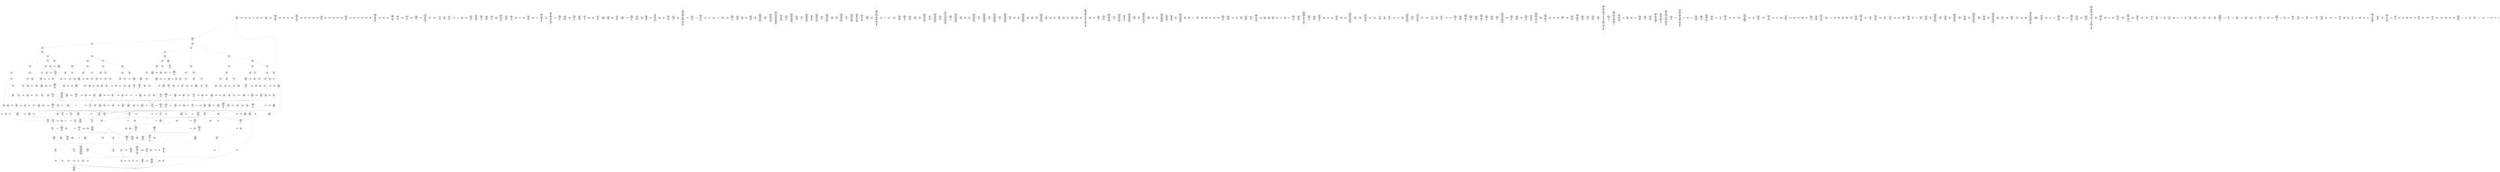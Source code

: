 /* Generated by GvGen v.1.0 (https://www.github.com/stricaud/gvgen) */

digraph G {
compound=true;
   node1 [label="[anywhere]"];
   node2 [label="# 0x0
PUSHX Data
PUSHX Data
MSTORE
PUSHX LogicData
CALLDATASIZE
LT
PUSHX Data
JUMPI
"];
   node3 [label="# 0xd
PUSHX Data
CALLDATALOAD
PUSHX BitData
SHR
PUSHX LogicData
GT
PUSHX Data
JUMPI
"];
   node4 [label="# 0x1e
PUSHX LogicData
GT
PUSHX Data
JUMPI
"];
   node5 [label="# 0x29
PUSHX LogicData
GT
PUSHX Data
JUMPI
"];
   node6 [label="# 0x34
PUSHX LogicData
GT
PUSHX Data
JUMPI
"];
   node7 [label="# 0x3f
PUSHX LogicData
EQ
PUSHX Data
JUMPI
"];
   node8 [label="# 0x4a
PUSHX LogicData
EQ
PUSHX Data
JUMPI
"];
   node9 [label="# 0x55
PUSHX LogicData
EQ
PUSHX Data
JUMPI
"];
   node10 [label="# 0x60
PUSHX LogicData
EQ
PUSHX Data
JUMPI
"];
   node11 [label="# 0x6b
PUSHX Data
REVERT
"];
   node12 [label="# 0x6f
JUMPDEST
PUSHX LogicData
EQ
PUSHX Data
JUMPI
"];
   node13 [label="# 0x7b
PUSHX LogicData
EQ
PUSHX Data
JUMPI
"];
   node14 [label="# 0x86
PUSHX LogicData
EQ
PUSHX Data
JUMPI
"];
   node15 [label="# 0x91
PUSHX LogicData
EQ
PUSHX Data
JUMPI
"];
   node16 [label="# 0x9c
PUSHX Data
REVERT
"];
   node17 [label="# 0xa0
JUMPDEST
PUSHX LogicData
GT
PUSHX Data
JUMPI
"];
   node18 [label="# 0xac
PUSHX LogicData
EQ
PUSHX Data
JUMPI
"];
   node19 [label="# 0xb7
PUSHX LogicData
EQ
PUSHX Data
JUMPI
"];
   node20 [label="# 0xc2
PUSHX LogicData
EQ
PUSHX Data
JUMPI
"];
   node21 [label="# 0xcd
PUSHX LogicData
EQ
PUSHX Data
JUMPI
"];
   node22 [label="# 0xd8
PUSHX Data
REVERT
"];
   node23 [label="# 0xdc
JUMPDEST
PUSHX LogicData
EQ
PUSHX Data
JUMPI
"];
   node24 [label="# 0xe8
PUSHX LogicData
EQ
PUSHX Data
JUMPI
"];
   node25 [label="# 0xf3
PUSHX LogicData
EQ
PUSHX Data
JUMPI
"];
   node26 [label="# 0xfe
PUSHX Data
REVERT
"];
   node27 [label="# 0x102
JUMPDEST
PUSHX LogicData
GT
PUSHX Data
JUMPI
"];
   node28 [label="# 0x10e
PUSHX LogicData
GT
PUSHX Data
JUMPI
"];
   node29 [label="# 0x119
PUSHX LogicData
EQ
PUSHX Data
JUMPI
"];
   node30 [label="# 0x124
PUSHX LogicData
EQ
PUSHX Data
JUMPI
"];
   node31 [label="# 0x12f
PUSHX LogicData
EQ
PUSHX Data
JUMPI
"];
   node32 [label="# 0x13a
PUSHX LogicData
EQ
PUSHX Data
JUMPI
"];
   node33 [label="# 0x145
PUSHX Data
REVERT
"];
   node34 [label="# 0x149
JUMPDEST
PUSHX LogicData
EQ
PUSHX Data
JUMPI
"];
   node35 [label="# 0x155
PUSHX LogicData
EQ
PUSHX Data
JUMPI
"];
   node36 [label="# 0x160
PUSHX LogicData
EQ
PUSHX Data
JUMPI
"];
   node37 [label="# 0x16b
PUSHX Data
REVERT
"];
   node38 [label="# 0x16f
JUMPDEST
PUSHX LogicData
GT
PUSHX Data
JUMPI
"];
   node39 [label="# 0x17b
PUSHX LogicData
EQ
PUSHX Data
JUMPI
"];
   node40 [label="# 0x186
PUSHX LogicData
EQ
PUSHX Data
JUMPI
"];
   node41 [label="# 0x191
PUSHX LogicData
EQ
PUSHX Data
JUMPI
"];
   node42 [label="# 0x19c
PUSHX LogicData
EQ
PUSHX Data
JUMPI
"];
   node43 [label="# 0x1a7
PUSHX Data
REVERT
"];
   node44 [label="# 0x1ab
JUMPDEST
PUSHX LogicData
EQ
PUSHX Data
JUMPI
"];
   node45 [label="# 0x1b7
PUSHX LogicData
EQ
PUSHX Data
JUMPI
"];
   node46 [label="# 0x1c2
PUSHX LogicData
EQ
PUSHX Data
JUMPI
"];
   node47 [label="# 0x1cd
PUSHX Data
REVERT
"];
   node48 [label="# 0x1d1
JUMPDEST
PUSHX LogicData
GT
PUSHX Data
JUMPI
"];
   node49 [label="# 0x1dd
PUSHX LogicData
GT
PUSHX Data
JUMPI
"];
   node50 [label="# 0x1e8
PUSHX LogicData
GT
PUSHX Data
JUMPI
"];
   node51 [label="# 0x1f3
PUSHX LogicData
EQ
PUSHX Data
JUMPI
"];
   node52 [label="# 0x1fe
PUSHX LogicData
EQ
PUSHX Data
JUMPI
"];
   node53 [label="# 0x209
PUSHX LogicData
EQ
PUSHX Data
JUMPI
"];
   node54 [label="# 0x214
PUSHX LogicData
EQ
PUSHX Data
JUMPI
"];
   node55 [label="# 0x21f
PUSHX Data
REVERT
"];
   node56 [label="# 0x223
JUMPDEST
PUSHX LogicData
EQ
PUSHX Data
JUMPI
"];
   node57 [label="# 0x22f
PUSHX LogicData
EQ
PUSHX Data
JUMPI
"];
   node58 [label="# 0x23a
PUSHX LogicData
EQ
PUSHX Data
JUMPI
"];
   node59 [label="# 0x245
PUSHX LogicData
EQ
PUSHX Data
JUMPI
"];
   node60 [label="# 0x250
PUSHX Data
REVERT
"];
   node61 [label="# 0x254
JUMPDEST
PUSHX LogicData
GT
PUSHX Data
JUMPI
"];
   node62 [label="# 0x260
PUSHX LogicData
EQ
PUSHX Data
JUMPI
"];
   node63 [label="# 0x26b
PUSHX LogicData
EQ
PUSHX Data
JUMPI
"];
   node64 [label="# 0x276
PUSHX LogicData
EQ
PUSHX Data
JUMPI
"];
   node65 [label="# 0x281
PUSHX LogicData
EQ
PUSHX Data
JUMPI
"];
   node66 [label="# 0x28c
PUSHX Data
REVERT
"];
   node67 [label="# 0x290
JUMPDEST
PUSHX LogicData
EQ
PUSHX Data
JUMPI
"];
   node68 [label="# 0x29c
PUSHX LogicData
EQ
PUSHX Data
JUMPI
"];
   node69 [label="# 0x2a7
PUSHX LogicData
EQ
PUSHX Data
JUMPI
"];
   node70 [label="# 0x2b2
PUSHX Data
REVERT
"];
   node71 [label="# 0x2b6
JUMPDEST
PUSHX LogicData
GT
PUSHX Data
JUMPI
"];
   node72 [label="# 0x2c2
PUSHX LogicData
GT
PUSHX Data
JUMPI
"];
   node73 [label="# 0x2cd
PUSHX LogicData
EQ
PUSHX Data
JUMPI
"];
   node74 [label="# 0x2d8
PUSHX LogicData
EQ
PUSHX Data
JUMPI
"];
   node75 [label="# 0x2e3
PUSHX LogicData
EQ
PUSHX Data
JUMPI
"];
   node76 [label="# 0x2ee
PUSHX LogicData
EQ
PUSHX Data
JUMPI
"];
   node77 [label="# 0x2f9
PUSHX Data
REVERT
"];
   node78 [label="# 0x2fd
JUMPDEST
PUSHX LogicData
EQ
PUSHX Data
JUMPI
"];
   node79 [label="# 0x309
PUSHX LogicData
EQ
PUSHX Data
JUMPI
"];
   node80 [label="# 0x314
PUSHX LogicData
EQ
PUSHX Data
JUMPI
"];
   node81 [label="# 0x31f
PUSHX Data
REVERT
"];
   node82 [label="# 0x323
JUMPDEST
PUSHX LogicData
GT
PUSHX Data
JUMPI
"];
   node83 [label="# 0x32f
PUSHX LogicData
EQ
PUSHX Data
JUMPI
"];
   node84 [label="# 0x33a
PUSHX LogicData
EQ
PUSHX Data
JUMPI
"];
   node85 [label="# 0x345
PUSHX LogicData
EQ
PUSHX Data
JUMPI
"];
   node86 [label="# 0x350
PUSHX LogicData
EQ
PUSHX Data
JUMPI
"];
   node87 [label="# 0x35b
PUSHX Data
REVERT
"];
   node88 [label="# 0x35f
JUMPDEST
PUSHX LogicData
EQ
PUSHX Data
JUMPI
"];
   node89 [label="# 0x36b
PUSHX LogicData
EQ
PUSHX Data
JUMPI
"];
   node90 [label="# 0x376
PUSHX LogicData
EQ
PUSHX Data
JUMPI
"];
   node91 [label="# 0x381
JUMPDEST
PUSHX Data
REVERT
"];
   node92 [label="# 0x386
JUMPDEST
CALLVALUE
ISZERO
PUSHX Data
JUMPI
"];
   node93 [label="# 0x38e
PUSHX Data
REVERT
"];
   node94 [label="# 0x392
JUMPDEST
PUSHX Data
PUSHX Data
CALLDATASIZE
PUSHX Data
PUSHX Data
JUMP
"];
   node95 [label="# 0x3a1
JUMPDEST
PUSHX Data
JUMP
"];
   node96 [label="# 0x3a6
JUMPDEST
PUSHX MemData
MLOAD
ISZERO
ISZERO
MSTORE
PUSHX ArithData
ADD
"];
   node97 [label="# 0x3b2
JUMPDEST
PUSHX MemData
MLOAD
SUB
RETURN
"];
   node98 [label="# 0x3bb
JUMPDEST
CALLVALUE
ISZERO
PUSHX Data
JUMPI
"];
   node99 [label="# 0x3c3
PUSHX Data
REVERT
"];
   node100 [label="# 0x3c7
JUMPDEST
PUSHX Data
PUSHX Data
JUMP
"];
   node101 [label="# 0x3d0
JUMPDEST
PUSHX MemData
MLOAD
PUSHX Data
PUSHX Data
JUMP
"];
   node102 [label="# 0x3dd
JUMPDEST
CALLVALUE
ISZERO
PUSHX Data
JUMPI
"];
   node103 [label="# 0x3e5
PUSHX Data
REVERT
"];
   node104 [label="# 0x3e9
JUMPDEST
PUSHX Data
PUSHX Data
CALLDATASIZE
PUSHX Data
PUSHX Data
JUMP
"];
   node105 [label="# 0x3f8
JUMPDEST
PUSHX Data
JUMP
"];
   node106 [label="# 0x3fd
JUMPDEST
PUSHX MemData
MLOAD
PUSHX ArithData
PUSHX BitData
PUSHX BitData
SHL
SUB
AND
MSTORE
PUSHX ArithData
ADD
PUSHX Data
JUMP
"];
   node107 [label="# 0x415
JUMPDEST
CALLVALUE
ISZERO
PUSHX Data
JUMPI
"];
   node108 [label="# 0x41d
PUSHX Data
REVERT
"];
   node109 [label="# 0x421
JUMPDEST
PUSHX Data
PUSHX Data
CALLDATASIZE
PUSHX Data
PUSHX Data
JUMP
"];
   node110 [label="# 0x430
JUMPDEST
PUSHX Data
JUMP
"];
   node111 [label="# 0x435
JUMPDEST
STOP
"];
   node112 [label="# 0x437
JUMPDEST
CALLVALUE
ISZERO
PUSHX Data
JUMPI
"];
   node113 [label="# 0x43f
PUSHX Data
REVERT
"];
   node114 [label="# 0x443
JUMPDEST
PUSHX Data
PUSHX Data
CALLDATASIZE
PUSHX Data
PUSHX Data
JUMP
"];
   node115 [label="# 0x452
JUMPDEST
PUSHX Data
JUMP
"];
   node116 [label="# 0x457
JUMPDEST
CALLVALUE
ISZERO
PUSHX Data
JUMPI
"];
   node117 [label="# 0x45f
PUSHX Data
REVERT
"];
   node118 [label="# 0x463
JUMPDEST
PUSHX Data
PUSHX Data
CALLDATASIZE
PUSHX Data
PUSHX Data
JUMP
"];
   node119 [label="# 0x472
JUMPDEST
PUSHX Data
JUMP
"];
   node120 [label="# 0x477
JUMPDEST
PUSHX MemData
MLOAD
PUSHX Data
PUSHX Data
JUMP
"];
   node121 [label="# 0x484
JUMPDEST
CALLVALUE
ISZERO
PUSHX Data
JUMPI
"];
   node122 [label="# 0x48c
PUSHX Data
REVERT
"];
   node123 [label="# 0x490
JUMPDEST
PUSHX Data
PUSHX StorData
SLOAD
JUMP
"];
   node124 [label="# 0x49a
JUMPDEST
PUSHX MemData
MLOAD
MSTORE
PUSHX ArithData
ADD
PUSHX Data
JUMP
"];
   node125 [label="# 0x4a8
JUMPDEST
CALLVALUE
ISZERO
PUSHX Data
JUMPI
"];
   node126 [label="# 0x4b0
PUSHX Data
REVERT
"];
   node127 [label="# 0x4b4
JUMPDEST
PUSHX Data
PUSHX Data
JUMP
"];
   node128 [label="# 0x4bd
JUMPDEST
CALLVALUE
ISZERO
PUSHX Data
JUMPI
"];
   node129 [label="# 0x4c5
PUSHX Data
REVERT
"];
   node130 [label="# 0x4c9
JUMPDEST
PUSHX Data
PUSHX Data
CALLDATASIZE
PUSHX Data
PUSHX Data
JUMP
"];
   node131 [label="# 0x4d8
JUMPDEST
PUSHX Data
JUMP
"];
   node132 [label="# 0x4dd
JUMPDEST
CALLVALUE
ISZERO
PUSHX Data
JUMPI
"];
   node133 [label="# 0x4e5
PUSHX Data
REVERT
"];
   node134 [label="# 0x4e9
JUMPDEST
PUSHX Data
PUSHX Data
CALLDATASIZE
PUSHX Data
PUSHX Data
JUMP
"];
   node135 [label="# 0x4f8
JUMPDEST
PUSHX ArithData
PUSHX BitData
PUSHX BitData
SHL
SUB
AND
PUSHX Data
MSTORE
PUSHX Data
PUSHX Data
MSTORE
PUSHX Data
SHA3
SLOAD
JUMP
"];
   node136 [label="# 0x513
JUMPDEST
CALLVALUE
ISZERO
PUSHX Data
JUMPI
"];
   node137 [label="# 0x51b
PUSHX Data
REVERT
"];
   node138 [label="# 0x51f
JUMPDEST
PUSHX Data
PUSHX Data
CALLDATASIZE
PUSHX Data
PUSHX Data
JUMP
"];
   node139 [label="# 0x52e
JUMPDEST
PUSHX Data
JUMP
"];
   node140 [label="# 0x533
JUMPDEST
CALLVALUE
ISZERO
PUSHX Data
JUMPI
"];
   node141 [label="# 0x53b
PUSHX Data
REVERT
"];
   node142 [label="# 0x53f
JUMPDEST
PUSHX StorData
SLOAD
PUSHX Data
PUSHX BitData
AND
JUMP
"];
   node143 [label="# 0x54e
JUMPDEST
PUSHX MemData
MLOAD
PUSHX BitData
AND
MSTORE
PUSHX ArithData
ADD
PUSHX Data
JUMP
"];
   node144 [label="# 0x561
JUMPDEST
CALLVALUE
ISZERO
PUSHX Data
JUMPI
"];
   node145 [label="# 0x569
PUSHX Data
REVERT
"];
   node146 [label="# 0x56d
JUMPDEST
PUSHX Data
PUSHX Data
CALLDATASIZE
PUSHX Data
PUSHX Data
JUMP
"];
   node147 [label="# 0x57c
JUMPDEST
PUSHX Data
JUMP
"];
   node148 [label="# 0x581
JUMPDEST
CALLVALUE
ISZERO
PUSHX Data
JUMPI
"];
   node149 [label="# 0x589
PUSHX Data
REVERT
"];
   node150 [label="# 0x58d
JUMPDEST
PUSHX Data
PUSHX Data
JUMP
"];
   node151 [label="# 0x596
JUMPDEST
CALLVALUE
ISZERO
PUSHX Data
JUMPI
"];
   node152 [label="# 0x59e
PUSHX Data
REVERT
"];
   node153 [label="# 0x5a2
JUMPDEST
PUSHX Data
PUSHX Data
CALLDATASIZE
PUSHX Data
PUSHX Data
JUMP
"];
   node154 [label="# 0x5b1
JUMPDEST
PUSHX Data
JUMP
"];
   node155 [label="# 0x5b6
JUMPDEST
CALLVALUE
ISZERO
PUSHX Data
JUMPI
"];
   node156 [label="# 0x5be
PUSHX Data
REVERT
"];
   node157 [label="# 0x5c2
JUMPDEST
PUSHX Data
PUSHX Data
CALLDATASIZE
PUSHX Data
PUSHX Data
JUMP
"];
   node158 [label="# 0x5d1
JUMPDEST
PUSHX Data
JUMP
"];
   node159 [label="# 0x5d6
JUMPDEST
PUSHX Data
MLOAD
PUSHX ArithData
PUSHX BitData
PUSHX BitData
SHL
SUB
AND
MSTORE
PUSHX BitData
AND
PUSHX ArithData
ADD
MSTORE
ADD
PUSHX Data
JUMP
"];
   node160 [label="# 0x5f7
JUMPDEST
CALLVALUE
ISZERO
PUSHX Data
JUMPI
"];
   node161 [label="# 0x5ff
PUSHX Data
REVERT
"];
   node162 [label="# 0x603
JUMPDEST
PUSHX Data
PUSHX Data
CALLDATASIZE
PUSHX Data
PUSHX Data
JUMP
"];
   node163 [label="# 0x612
JUMPDEST
PUSHX Data
JUMP
"];
   node164 [label="# 0x617
JUMPDEST
CALLVALUE
ISZERO
PUSHX Data
JUMPI
"];
   node165 [label="# 0x61f
PUSHX Data
REVERT
"];
   node166 [label="# 0x623
JUMPDEST
PUSHX Data
PUSHX StorData
SLOAD
JUMP
"];
   node167 [label="# 0x62d
JUMPDEST
CALLVALUE
ISZERO
PUSHX Data
JUMPI
"];
   node168 [label="# 0x635
PUSHX Data
REVERT
"];
   node169 [label="# 0x639
JUMPDEST
PUSHX Data
PUSHX Data
CALLDATASIZE
PUSHX Data
PUSHX Data
JUMP
"];
   node170 [label="# 0x648
JUMPDEST
PUSHX Data
JUMP
"];
   node171 [label="# 0x64d
JUMPDEST
CALLVALUE
ISZERO
PUSHX Data
JUMPI
"];
   node172 [label="# 0x655
PUSHX Data
REVERT
"];
   node173 [label="# 0x659
JUMPDEST
PUSHX StorData
SLOAD
PUSHX Data
PUSHX BitData
AND
JUMP
"];
   node174 [label="# 0x667
JUMPDEST
CALLVALUE
ISZERO
PUSHX Data
JUMPI
"];
   node175 [label="# 0x66f
PUSHX Data
REVERT
"];
   node176 [label="# 0x673
JUMPDEST
PUSHX Data
PUSHX Data
CALLDATASIZE
PUSHX Data
PUSHX Data
JUMP
"];
   node177 [label="# 0x682
JUMPDEST
PUSHX Data
JUMP
"];
   node178 [label="# 0x687
JUMPDEST
PUSHX Data
PUSHX Data
CALLDATASIZE
PUSHX Data
PUSHX Data
JUMP
"];
   node179 [label="# 0x695
JUMPDEST
PUSHX Data
JUMP
"];
   node180 [label="# 0x69a
JUMPDEST
CALLVALUE
ISZERO
PUSHX Data
JUMPI
"];
   node181 [label="# 0x6a2
PUSHX Data
REVERT
"];
   node182 [label="# 0x6a6
JUMPDEST
PUSHX Data
PUSHX Data
CALLDATASIZE
PUSHX Data
PUSHX Data
JUMP
"];
   node183 [label="# 0x6b5
JUMPDEST
PUSHX Data
JUMP
"];
   node184 [label="# 0x6ba
JUMPDEST
CALLVALUE
ISZERO
PUSHX Data
JUMPI
"];
   node185 [label="# 0x6c2
PUSHX Data
REVERT
"];
   node186 [label="# 0x6c6
JUMPDEST
PUSHX Data
PUSHX Data
CALLDATASIZE
PUSHX Data
PUSHX Data
JUMP
"];
   node187 [label="# 0x6d5
JUMPDEST
PUSHX Data
PUSHX Data
MSTORE
PUSHX Data
MSTORE
PUSHX Data
SHA3
SLOAD
JUMP
"];
   node188 [label="# 0x6e7
JUMPDEST
CALLVALUE
ISZERO
PUSHX Data
JUMPI
"];
   node189 [label="# 0x6ef
PUSHX Data
REVERT
"];
   node190 [label="# 0x6f3
JUMPDEST
PUSHX Data
PUSHX Data
CALLDATASIZE
PUSHX Data
PUSHX Data
JUMP
"];
   node191 [label="# 0x702
JUMPDEST
PUSHX Data
JUMP
"];
   node192 [label="# 0x707
JUMPDEST
PUSHX Data
PUSHX Data
CALLDATASIZE
PUSHX Data
PUSHX Data
JUMP
"];
   node193 [label="# 0x715
JUMPDEST
PUSHX Data
JUMP
"];
   node194 [label="# 0x71a
JUMPDEST
CALLVALUE
ISZERO
PUSHX Data
JUMPI
"];
   node195 [label="# 0x722
PUSHX Data
REVERT
"];
   node196 [label="# 0x726
JUMPDEST
PUSHX Data
PUSHX Data
CALLDATASIZE
PUSHX Data
PUSHX Data
JUMP
"];
   node197 [label="# 0x735
JUMPDEST
PUSHX Data
JUMP
"];
   node198 [label="# 0x73a
JUMPDEST
CALLVALUE
ISZERO
PUSHX Data
JUMPI
"];
   node199 [label="# 0x742
PUSHX Data
REVERT
"];
   node200 [label="# 0x746
JUMPDEST
PUSHX Data
PUSHX Data
CALLDATASIZE
PUSHX Data
PUSHX Data
JUMP
"];
   node201 [label="# 0x755
JUMPDEST
PUSHX Data
JUMP
"];
   node202 [label="# 0x75a
JUMPDEST
CALLVALUE
ISZERO
PUSHX Data
JUMPI
"];
   node203 [label="# 0x762
PUSHX Data
REVERT
"];
   node204 [label="# 0x766
JUMPDEST
PUSHX Data
PUSHX Data
JUMP
"];
   node205 [label="# 0x76f
JUMPDEST
CALLVALUE
ISZERO
PUSHX Data
JUMPI
"];
   node206 [label="# 0x777
PUSHX Data
REVERT
"];
   node207 [label="# 0x77b
JUMPDEST
PUSHX Data
PUSHX StorData
SLOAD
JUMP
"];
   node208 [label="# 0x785
JUMPDEST
PUSHX Data
PUSHX Data
CALLDATASIZE
PUSHX Data
PUSHX Data
JUMP
"];
   node209 [label="# 0x793
JUMPDEST
PUSHX Data
JUMP
"];
   node210 [label="# 0x798
JUMPDEST
CALLVALUE
ISZERO
PUSHX Data
JUMPI
"];
   node211 [label="# 0x7a0
PUSHX Data
REVERT
"];
   node212 [label="# 0x7a4
JUMPDEST
PUSHX Data
PUSHX Data
JUMP
"];
   node213 [label="# 0x7ad
JUMPDEST
CALLVALUE
ISZERO
PUSHX Data
JUMPI
"];
   node214 [label="# 0x7b5
PUSHX Data
REVERT
"];
   node215 [label="# 0x7b9
JUMPDEST
PUSHX Data
PUSHX Data
CALLDATASIZE
PUSHX Data
PUSHX Data
JUMP
"];
   node216 [label="# 0x7c8
JUMPDEST
PUSHX Data
PUSHX Data
MSTORE
PUSHX Data
MSTORE
PUSHX Data
SHA3
SLOAD
PUSHX BitData
AND
JUMP
"];
   node217 [label="# 0x7dd
JUMPDEST
CALLVALUE
ISZERO
PUSHX Data
JUMPI
"];
   node218 [label="# 0x7e5
PUSHX Data
REVERT
"];
   node219 [label="# 0x7e9
JUMPDEST
PUSHX StorData
SLOAD
PUSHX ArithData
PUSHX BitData
PUSHX BitData
SHL
SUB
AND
PUSHX Data
JUMP
"];
   node220 [label="# 0x7fb
JUMPDEST
CALLVALUE
ISZERO
PUSHX Data
JUMPI
"];
   node221 [label="# 0x803
PUSHX Data
REVERT
"];
   node222 [label="# 0x807
JUMPDEST
PUSHX Data
PUSHX Data
JUMP
"];
   node223 [label="# 0x823
JUMPDEST
CALLVALUE
ISZERO
PUSHX Data
JUMPI
"];
   node224 [label="# 0x82b
PUSHX Data
REVERT
"];
   node225 [label="# 0x82f
JUMPDEST
PUSHX Data
PUSHX Data
CALLDATASIZE
PUSHX Data
PUSHX Data
JUMP
"];
   node226 [label="# 0x83e
JUMPDEST
PUSHX Data
JUMP
"];
   node227 [label="# 0x843
JUMPDEST
CALLVALUE
ISZERO
PUSHX Data
JUMPI
"];
   node228 [label="# 0x84b
PUSHX Data
REVERT
"];
   node229 [label="# 0x84f
JUMPDEST
PUSHX Data
PUSHX Data
JUMP
"];
   node230 [label="# 0x858
JUMPDEST
CALLVALUE
ISZERO
PUSHX Data
JUMPI
"];
   node231 [label="# 0x860
PUSHX Data
REVERT
"];
   node232 [label="# 0x864
JUMPDEST
PUSHX Data
PUSHX Data
JUMP
"];
   node233 [label="# 0x874
JUMPDEST
CALLVALUE
ISZERO
PUSHX Data
JUMPI
"];
   node234 [label="# 0x87c
PUSHX Data
REVERT
"];
   node235 [label="# 0x880
JUMPDEST
PUSHX Data
PUSHX Data
JUMP
"];
   node236 [label="# 0x88a
JUMPDEST
CALLVALUE
ISZERO
PUSHX Data
JUMPI
"];
   node237 [label="# 0x892
PUSHX Data
REVERT
"];
   node238 [label="# 0x896
JUMPDEST
PUSHX Data
PUSHX Data
JUMP
"];
   node239 [label="# 0x89f
JUMPDEST
CALLVALUE
ISZERO
PUSHX Data
JUMPI
"];
   node240 [label="# 0x8a7
PUSHX Data
REVERT
"];
   node241 [label="# 0x8ab
JUMPDEST
PUSHX Data
PUSHX Data
CALLDATASIZE
PUSHX Data
PUSHX Data
JUMP
"];
   node242 [label="# 0x8ba
JUMPDEST
PUSHX Data
JUMP
"];
   node243 [label="# 0x8bf
JUMPDEST
CALLVALUE
ISZERO
PUSHX Data
JUMPI
"];
   node244 [label="# 0x8c7
PUSHX Data
REVERT
"];
   node245 [label="# 0x8cb
JUMPDEST
PUSHX StorData
SLOAD
PUSHX Data
PUSHX BitData
AND
JUMP
"];
   node246 [label="# 0x8d9
JUMPDEST
CALLVALUE
ISZERO
PUSHX Data
JUMPI
"];
   node247 [label="# 0x8e1
PUSHX Data
REVERT
"];
   node248 [label="# 0x8e5
JUMPDEST
PUSHX Data
PUSHX Data
CALLDATASIZE
PUSHX Data
PUSHX Data
JUMP
"];
   node249 [label="# 0x8f4
JUMPDEST
PUSHX Data
JUMP
"];
   node250 [label="# 0x8f9
JUMPDEST
CALLVALUE
ISZERO
PUSHX Data
JUMPI
"];
   node251 [label="# 0x901
PUSHX Data
REVERT
"];
   node252 [label="# 0x905
JUMPDEST
PUSHX Data
PUSHX Data
JUMP
"];
   node253 [label="# 0x914
JUMPDEST
CALLVALUE
ISZERO
PUSHX Data
JUMPI
"];
   node254 [label="# 0x91c
PUSHX Data
REVERT
"];
   node255 [label="# 0x920
JUMPDEST
PUSHX Data
PUSHX Data
CALLDATASIZE
PUSHX Data
PUSHX Data
JUMP
"];
   node256 [label="# 0x92f
JUMPDEST
PUSHX Data
JUMP
"];
   node257 [label="# 0x934
JUMPDEST
CALLVALUE
ISZERO
PUSHX Data
JUMPI
"];
   node258 [label="# 0x93c
PUSHX Data
REVERT
"];
   node259 [label="# 0x940
JUMPDEST
PUSHX Data
PUSHX MemData
MLOAD
PUSHX ArithData
ADD
PUSHX Data
MSTORE
PUSHX Data
MSTORE
PUSHX ArithData
ADD
PUSHX BitData
PUSHX BitData
SHL
MSTORE
JUMP
"];
   node260 [label="# 0x965
JUMPDEST
CALLVALUE
ISZERO
PUSHX Data
JUMPI
"];
   node261 [label="# 0x96d
PUSHX Data
REVERT
"];
   node262 [label="# 0x971
JUMPDEST
PUSHX Data
PUSHX Data
CALLDATASIZE
PUSHX Data
PUSHX Data
JUMP
"];
   node263 [label="# 0x980
JUMPDEST
PUSHX Data
JUMP
"];
   node264 [label="# 0x985
JUMPDEST
CALLVALUE
ISZERO
PUSHX Data
JUMPI
"];
   node265 [label="# 0x98d
PUSHX Data
REVERT
"];
   node266 [label="# 0x991
JUMPDEST
PUSHX Data
PUSHX Data
JUMP
"];
   node267 [label="# 0x99a
JUMPDEST
CALLVALUE
ISZERO
PUSHX Data
JUMPI
"];
   node268 [label="# 0x9a2
PUSHX Data
REVERT
"];
   node269 [label="# 0x9a6
JUMPDEST
PUSHX Data
PUSHX Data
CALLDATASIZE
PUSHX Data
PUSHX Data
JUMP
"];
   node270 [label="# 0x9b5
JUMPDEST
PUSHX Data
JUMP
"];
   node271 [label="# 0x9ba
JUMPDEST
CALLVALUE
ISZERO
PUSHX Data
JUMPI
"];
   node272 [label="# 0x9c2
PUSHX Data
REVERT
"];
   node273 [label="# 0x9c6
JUMPDEST
PUSHX Data
PUSHX StorData
SLOAD
JUMP
"];
   node274 [label="# 0x9d0
JUMPDEST
CALLVALUE
ISZERO
PUSHX Data
JUMPI
"];
   node275 [label="# 0x9d8
PUSHX Data
REVERT
"];
   node276 [label="# 0x9dc
JUMPDEST
PUSHX Data
PUSHX Data
CALLDATASIZE
PUSHX Data
PUSHX Data
JUMP
"];
   node277 [label="# 0x9eb
JUMPDEST
PUSHX ArithData
PUSHX BitData
PUSHX BitData
SHL
SUB
AND
PUSHX Data
MSTORE
PUSHX Data
PUSHX Data
MSTORE
PUSHX Data
SHA3
AND
MSTORE
MSTORE
SHA3
SLOAD
PUSHX BitData
AND
JUMP
"];
   node278 [label="# 0xa19
JUMPDEST
CALLVALUE
ISZERO
PUSHX Data
JUMPI
"];
   node279 [label="# 0xa21
PUSHX Data
REVERT
"];
   node280 [label="# 0xa25
JUMPDEST
PUSHX Data
PUSHX Data
JUMP
"];
   node281 [label="# 0xa2f
JUMPDEST
CALLVALUE
ISZERO
PUSHX Data
JUMPI
"];
   node282 [label="# 0xa37
PUSHX Data
REVERT
"];
   node283 [label="# 0xa3b
JUMPDEST
PUSHX Data
PUSHX Data
CALLDATASIZE
PUSHX Data
PUSHX Data
JUMP
"];
   node284 [label="# 0xa4a
JUMPDEST
PUSHX Data
JUMP
"];
   node285 [label="# 0xa4f
JUMPDEST
CALLVALUE
ISZERO
PUSHX Data
JUMPI
"];
   node286 [label="# 0xa57
PUSHX Data
REVERT
"];
   node287 [label="# 0xa5b
JUMPDEST
PUSHX Data
PUSHX Data
CALLDATASIZE
PUSHX Data
PUSHX Data
JUMP
"];
   node288 [label="# 0xa6a
JUMPDEST
PUSHX Data
JUMP
"];
   node289 [label="# 0xa6f
JUMPDEST
CALLVALUE
ISZERO
PUSHX Data
JUMPI
"];
   node290 [label="# 0xa77
PUSHX Data
REVERT
"];
   node291 [label="# 0xa7b
JUMPDEST
PUSHX Data
PUSHX Data
JUMP
"];
   node292 [label="# 0xa97
JUMPDEST
CALLVALUE
ISZERO
PUSHX Data
JUMPI
"];
   node293 [label="# 0xa9f
PUSHX Data
REVERT
"];
   node294 [label="# 0xaa3
JUMPDEST
PUSHX Data
PUSHX StorData
SLOAD
JUMP
"];
   node295 [label="# 0xaad
JUMPDEST
CALLVALUE
ISZERO
PUSHX Data
JUMPI
"];
   node296 [label="# 0xab5
PUSHX Data
REVERT
"];
   node297 [label="# 0xab9
JUMPDEST
PUSHX Data
PUSHX Data
CALLDATASIZE
PUSHX Data
PUSHX Data
JUMP
"];
   node298 [label="# 0xac8
JUMPDEST
PUSHX Data
JUMP
"];
   node299 [label="# 0xacd
JUMPDEST
CALLVALUE
ISZERO
PUSHX Data
JUMPI
"];
   node300 [label="# 0xad5
PUSHX Data
REVERT
"];
   node301 [label="# 0xad9
JUMPDEST
PUSHX Data
PUSHX Data
JUMP
"];
   node302 [label="# 0xae9
JUMPDEST
PUSHX Data
PUSHX ArithData
PUSHX BitData
PUSHX BitData
SHL
SUB
NOT
AND
PUSHX BitData
PUSHX BitData
SHL
EQ
PUSHX Data
JUMPI
"];
   node303 [label="# 0xb05
PUSHX ArithData
PUSHX BitData
PUSHX BitData
SHL
SUB
NOT
AND
PUSHX BitData
PUSHX BitData
SHL
EQ
"];
   node304 [label="# 0xb1a
JUMPDEST
PUSHX Data
JUMPI
"];
   node305 [label="# 0xb20
PUSHX ArithData
PUSHX BitData
PUSHX BitData
SHL
SUB
NOT
AND
PUSHX BitData
PUSHX BitData
SHL
EQ
"];
   node306 [label="# 0xb35
JUMPDEST
PUSHX Data
JUMPI
"];
   node307 [label="# 0xb3b
PUSHX BitData
PUSHX BitData
SHL
PUSHX ArithData
PUSHX BitData
PUSHX BitData
SHL
SUB
NOT
AND
EQ
"];
   node308 [label="# 0xb50
JUMPDEST
JUMP
"];
   node309 [label="# 0xb56
JUMPDEST
PUSHX Data
PUSHX StorData
SLOAD
PUSHX Data
PUSHX Data
JUMP
"];
   node310 [label="# 0xb65
JUMPDEST
PUSHX ArithData
ADD
PUSHX ArithData
DIV
MUL
PUSHX ArithData
ADD
PUSHX MemData
MLOAD
ADD
PUSHX Data
MSTORE
MSTORE
PUSHX ArithData
ADD
SLOAD
PUSHX Data
PUSHX Data
JUMP
"];
   node311 [label="# 0xb91
JUMPDEST
ISZERO
PUSHX Data
JUMPI
"];
   node312 [label="# 0xb98
PUSHX LogicData
LT
PUSHX Data
JUMPI
"];
   node313 [label="# 0xba0
PUSHX ArithData
SLOAD
DIV
MUL
MSTORE
PUSHX ArithData
ADD
PUSHX Data
JUMP
"];
   node314 [label="# 0xbb3
JUMPDEST
ADD
PUSHX Data
MSTORE
PUSHX Data
PUSHX Data
SHA3
"];
   node315 [label="# 0xbc1
JUMPDEST
SLOAD
MSTORE
PUSHX ArithData
ADD
PUSHX ArithData
ADD
GT
PUSHX Data
JUMPI
"];
   node316 [label="# 0xbd5
SUB
PUSHX BitData
AND
ADD
"];
   node317 [label="# 0xbde
JUMPDEST
JUMP
"];
   node318 [label="# 0xbe8
JUMPDEST
PUSHX Data
PUSHX Data
PUSHX Data
JUMP
"];
   node319 [label="# 0xbf3
JUMPDEST
PUSHX Data
JUMPI
"];
   node320 [label="# 0xbf8
PUSHX MemData
MLOAD
PUSHX BitData
PUSHX BitData
SHL
MSTORE
PUSHX ArithData
ADD
PUSHX MemData
MLOAD
SUB
REVERT
"];
   node321 [label="# 0xc10
JUMPDEST
PUSHX Data
MSTORE
PUSHX Data
PUSHX Data
MSTORE
PUSHX Data
SHA3
SLOAD
PUSHX ArithData
PUSHX BitData
PUSHX BitData
SHL
SUB
AND
JUMP
"];
   node322 [label="# 0xc2c
JUMPDEST
PUSHX StorData
SLOAD
PUSHX ArithData
PUSHX BitData
PUSHX BitData
SHL
SUB
AND
CALLER
EQ
PUSHX Data
JUMPI
"];
   node323 [label="# 0xc3f
PUSHX MemData
MLOAD
PUSHX BitData
PUSHX BitData
SHL
MSTORE
PUSHX ArithData
ADD
PUSHX Data
PUSHX Data
JUMP
"];
   node324 [label="# 0xc56
JUMPDEST
PUSHX MemData
MLOAD
SUB
REVERT
"];
   node325 [label="# 0xc5f
JUMPDEST
PUSHX StorData
SLOAD
PUSHX BitData
NOT
AND
ISZERO
ISZERO
OR
SSTORE
JUMP
"];
   node326 [label="# 0xc72
JUMPDEST
PUSHX Data
PUSHX Data
PUSHX Data
JUMP
"];
   node327 [label="# 0xc7d
JUMPDEST
PUSHX ArithData
PUSHX BitData
PUSHX BitData
SHL
SUB
AND
PUSHX ArithData
PUSHX BitData
PUSHX BitData
SHL
SUB
AND
EQ
ISZERO
PUSHX Data
JUMPI
"];
   node328 [label="# 0xc9a
PUSHX MemData
MLOAD
PUSHX BitData
PUSHX BitData
SHL
MSTORE
PUSHX ArithData
ADD
PUSHX MemData
MLOAD
SUB
REVERT
"];
   node329 [label="# 0xcb2
JUMPDEST
CALLER
PUSHX ArithData
PUSHX BitData
PUSHX BitData
SHL
SUB
AND
EQ
ISZERO
PUSHX Data
JUMPI
"];
   node330 [label="# 0xcc6
PUSHX Data
CALLER
PUSHX Data
JUMP
"];
   node331 [label="# 0xcd0
JUMPDEST
ISZERO
"];
   node332 [label="# 0xcd2
JUMPDEST
ISZERO
PUSHX Data
JUMPI
"];
   node333 [label="# 0xcd8
PUSHX MemData
MLOAD
PUSHX BitData
PUSHX BitData
SHL
MSTORE
PUSHX ArithData
ADD
PUSHX MemData
MLOAD
SUB
REVERT
"];
   node334 [label="# 0xcf0
JUMPDEST
PUSHX Data
PUSHX Data
JUMP
"];
   node335 [label="# 0xcfb
JUMPDEST
JUMP
"];
   node336 [label="# 0xd00
JUMPDEST
PUSHX ArithData
PUSHX BitData
PUSHX BitData
SHL
SUB
AND
PUSHX Data
MSTORE
PUSHX Data
PUSHX ArithData
MSTORE
PUSHX MemData
SHA3
SLOAD
MLOAD
MUL
ADD
ADD
MSTORE
MSTORE
PUSHX Data
ADD
"];
   node337 [label="# 0xd38
JUMPDEST
LT
ISZERO
PUSHX Data
JUMPI
"];
   node338 [label="# 0xd41
PUSHX Data
MSTORE
PUSHX ArithData
SHA3
PUSHX Data
MLOAD
ADD
MSTORE
ADD
SLOAD
PUSHX ArithData
PUSHX BitData
PUSHX BitData
SHL
SUB
AND
MSTORE
PUSHX BitData
PUSHX BitData
SHL
DIV
PUSHX BitData
AND
ADD
MSTORE
MSTORE
PUSHX ArithData
ADD
ADD
PUSHX Data
JUMP
"];
   node339 [label="# 0xd81
JUMPDEST
JUMP
"];
   node340 [label="# 0xd8c
JUMPDEST
PUSHX StorData
SLOAD
PUSHX ArithData
PUSHX BitData
PUSHX BitData
SHL
SUB
PUSHX BitData
PUSHX BitData
SHL
DIV
AND
AND
SUB
AND
JUMP
"];
   node341 [label="# 0xdab
JUMPDEST
PUSHX StorData
SLOAD
PUSHX ArithData
PUSHX BitData
PUSHX BitData
SHL
SUB
AND
CALLER
EQ
PUSHX Data
JUMPI
"];
   node342 [label="# 0xdbe
PUSHX MemData
MLOAD
PUSHX BitData
PUSHX BitData
SHL
MSTORE
PUSHX ArithData
ADD
PUSHX Data
PUSHX Data
JUMP
"];
   node343 [label="# 0xdd5
JUMPDEST
PUSHX Data
SSTORE
JUMP
"];
   node344 [label="# 0xdda
JUMPDEST
PUSHX StorData
SLOAD
PUSHX ArithData
PUSHX BitData
PUSHX BitData
SHL
SUB
AND
CALLER
EQ
PUSHX Data
JUMPI
"];
   node345 [label="# 0xded
PUSHX MemData
MLOAD
PUSHX BitData
PUSHX BitData
SHL
MSTORE
PUSHX ArithData
ADD
PUSHX Data
PUSHX Data
JUMP
"];
   node346 [label="# 0xe04
JUMPDEST
PUSHX StorData
SLOAD
PUSHX BitData
NOT
AND
ISZERO
ISZERO
OR
SSTORE
JUMP
"];
   node347 [label="# 0xe17
JUMPDEST
PUSHX Data
PUSHX Data
JUMP
"];
   node348 [label="# 0xe22
JUMPDEST
PUSHX StorData
SLOAD
PUSHX ArithData
PUSHX BitData
PUSHX BitData
SHL
SUB
AND
CALLER
EQ
PUSHX Data
JUMPI
"];
   node349 [label="# 0xe35
PUSHX MemData
MLOAD
PUSHX BitData
PUSHX BitData
SHL
MSTORE
PUSHX ArithData
ADD
PUSHX Data
PUSHX Data
JUMP
"];
   node350 [label="# 0xe4c
JUMPDEST
SELFBALANCE
PUSHX Data
PUSHX Data
PUSHX Data
PUSHX Data
PUSHX Data
PUSHX Data
JUMP
"];
   node351 [label="# 0xe74
JUMPDEST
PUSHX Data
PUSHX Data
JUMP
"];
   node352 [label="# 0xe7e
JUMPDEST
PUSHX MemData
MLOAD
ISZERO
MUL
PUSHX Data
CALL
ISZERO
ISZERO
PUSHX Data
JUMPI
"];
   node353 [label="# 0xe9d
RETURNDATASIZE
PUSHX Data
RETURNDATACOPY
RETURNDATASIZE
PUSHX Data
REVERT
"];
   node354 [label="# 0xea6
JUMPDEST
PUSHX Data
PUSHX Data
PUSHX Data
PUSHX Data
PUSHX Data
PUSHX Data
JUMP
"];
   node355 [label="# 0xece
JUMPDEST
PUSHX Data
PUSHX Data
JUMP
"];
   node356 [label="# 0xed8
JUMPDEST
PUSHX MemData
MLOAD
ISZERO
MUL
PUSHX Data
CALL
ISZERO
ISZERO
PUSHX Data
JUMPI
"];
   node357 [label="# 0xef7
RETURNDATASIZE
PUSHX Data
RETURNDATACOPY
RETURNDATASIZE
PUSHX Data
REVERT
"];
   node358 [label="# 0xf00
JUMPDEST
JUMP
"];
   node359 [label="# 0xf04
JUMPDEST
PUSHX StorData
SLOAD
PUSHX ArithData
PUSHX BitData
PUSHX BitData
SHL
SUB
AND
CALLER
EQ
PUSHX Data
JUMPI
"];
   node360 [label="# 0xf17
PUSHX MemData
MLOAD
PUSHX BitData
PUSHX BitData
SHL
MSTORE
PUSHX ArithData
ADD
PUSHX Data
PUSHX Data
JUMP
"];
   node361 [label="# 0xf2e
JUMPDEST
PUSHX BitData
AND
PUSHX Data
SSTORE
JUMP
"];
   node362 [label="# 0xf37
JUMPDEST
PUSHX Data
PUSHX Data
MSTORE
PUSHX Data
MSTORE
PUSHX Data
PUSHX Data
SHA3
SLOAD
LT
PUSHX Data
JUMPI
"];
   node363 [label="# 0xf4f
PUSHX Data
REVERT
"];
   node364 [label="# 0xf53
JUMPDEST
PUSHX Data
MSTORE
PUSHX Data
SHA3
ADD
SLOAD
PUSHX ArithData
PUSHX BitData
PUSHX BitData
SHL
SUB
AND
PUSHX BitData
PUSHX BitData
SHL
DIV
PUSHX BitData
AND
JUMP
"];
   node365 [label="# 0xf7a
JUMPDEST
PUSHX Data
PUSHX Data
PUSHX Data
JUMP
"];
   node366 [label="# 0xf85
JUMPDEST
LT
PUSHX Data
JUMPI
"];
   node367 [label="# 0xf8c
PUSHX MemData
MLOAD
PUSHX BitData
PUSHX BitData
SHL
MSTORE
PUSHX ArithData
ADD
PUSHX MemData
MLOAD
SUB
REVERT
"];
   node368 [label="# 0xfa4
JUMPDEST
PUSHX StorData
SLOAD
PUSHX ArithData
PUSHX BitData
PUSHX BitData
SHL
SUB
AND
PUSHX Data
"];
   node369 [label="# 0xfb5
JUMPDEST
LT
ISZERO
PUSHX Data
JUMPI
"];
   node370 [label="# 0xfbe
PUSHX Data
MSTORE
PUSHX Data
PUSHX ArithData
MSTORE
PUSHX Data
SHA3
MLOAD
PUSHX ArithData
ADD
MSTORE
SLOAD
PUSHX ArithData
PUSHX BitData
PUSHX BitData
SHL
SUB
AND
MSTORE
PUSHX BitData
PUSHX BitData
SHL
DIV
PUSHX ArithData
PUSHX BitData
PUSHX BitData
SHL
SUB
AND
ADD
MSTORE
PUSHX BitData
PUSHX BitData
SHL
DIV
PUSHX BitData
AND
ISZERO
ISZERO
ADD
MSTORE
PUSHX Data
JUMPI
"];
   node371 [label="# 0x1017
PUSHX Data
JUMP
"];
   node372 [label="# 0x101c
JUMPDEST
MLOAD
PUSHX ArithData
PUSHX BitData
PUSHX BitData
SHL
SUB
AND
ISZERO
PUSHX Data
JUMPI
"];
   node373 [label="# 0x102d
MLOAD
"];
   node374 [label="# 0x1031
JUMPDEST
PUSHX ArithData
PUSHX BitData
PUSHX BitData
SHL
SUB
AND
PUSHX ArithData
PUSHX BitData
PUSHX BitData
SHL
SUB
AND
EQ
ISZERO
PUSHX Data
JUMPI
"];
   node375 [label="# 0x104c
EQ
ISZERO
PUSHX Data
JUMPI
"];
   node376 [label="# 0x1054
PUSHX Data
JUMP
"];
   node377 [label="# 0x105f
JUMPDEST
PUSHX ArithData
ADD
"];
   node378 [label="# 0x1066
JUMPDEST
"];
   node379 [label="# 0x1068
JUMPDEST
PUSHX ArithData
ADD
PUSHX Data
JUMP
"];
   node380 [label="# 0x1070
JUMPDEST
PUSHX Data
REVERT
"];
   node381 [label="# 0x1076
JUMPDEST
PUSHX StorData
SLOAD
PUSHX ArithData
PUSHX BitData
PUSHX BitData
SHL
SUB
AND
CALLER
EQ
PUSHX Data
JUMPI
"];
   node382 [label="# 0x1089
PUSHX MemData
MLOAD
PUSHX BitData
PUSHX BitData
SHL
MSTORE
PUSHX ArithData
ADD
PUSHX Data
PUSHX Data
JUMP
"];
   node383 [label="# 0x10a0
JUMPDEST
PUSHX Data
SSTORE
PUSHX Data
PUSHX Data
PUSHX Data
JUMP
"];
   node384 [label="# 0x10b2
JUMPDEST
PUSHX Data
SSTORE
JUMP
"];
   node385 [label="# 0x10b8
JUMPDEST
PUSHX Data
PUSHX MemData
MLOAD
PUSHX ArithData
ADD
PUSHX Data
MSTORE
PUSHX Data
MSTORE
PUSHX Data
JUMP
"];
   node386 [label="# 0x10d3
JUMPDEST
ORIGIN
CALLER
EQ
PUSHX Data
JUMPI
"];
   node387 [label="# 0x10db
PUSHX MemData
MLOAD
PUSHX BitData
PUSHX BitData
SHL
MSTORE
PUSHX Data
PUSHX ArithData
ADD
MSTORE
PUSHX Data
PUSHX ArithData
ADD
MSTORE
PUSHX Data
PUSHX ArithData
ADD
MSTORE
PUSHX ArithData
ADD
PUSHX Data
JUMP
"];
   node388 [label="# 0x1122
JUMPDEST
PUSHX LogicData
PUSHX StorData
SLOAD
GT
PUSHX Data
JUMPI
"];
   node389 [label="# 0x112d
PUSHX MemData
MLOAD
PUSHX BitData
PUSHX BitData
SHL
MSTORE
PUSHX Data
PUSHX ArithData
ADD
MSTORE
PUSHX Data
PUSHX ArithData
ADD
MSTORE
PUSHX Data
PUSHX ArithData
ADD
MSTORE
PUSHX ArithData
ADD
PUSHX Data
JUMP
"];
   node390 [label="# 0x1174
JUMPDEST
PUSHX Data
PUSHX ArithData
ADD
PUSHX ArithData
DIV
MUL
PUSHX ArithData
ADD
PUSHX MemData
MLOAD
ADD
PUSHX Data
MSTORE
MSTORE
PUSHX ArithData
ADD
CALLDATACOPY
PUSHX Data
ADD
MSTORE
PUSHX MemData
MLOAD
PUSHX Data
PUSHX ArithData
ADD
MSTORE
CALLER
PUSHX ArithData
ADD
MSTORE
PUSHX ArithData
ADD
PUSHX Data
JUMP
"];
   node391 [label="# 0x11e6
JUMPDEST
PUSHX MemData
MLOAD
PUSHX ArithData
SUB
SUB
MSTORE
PUSHX Data
MSTORE
MLOAD
PUSHX ArithData
ADD
SHA3
PUSHX BitData
PUSHX BitData
AND
JUMP
"];
   node392 [label="# 0x120a
JUMPDEST
PUSHX StorData
SLOAD
PUSHX ArithData
PUSHX BitData
PUSHX BitData
SHL
SUB
AND
AND
EQ
PUSHX Data
JUMPI
"];
   node393 [label="# 0x1220
PUSHX MemData
MLOAD
PUSHX BitData
PUSHX BitData
SHL
MSTORE
PUSHX Data
PUSHX ArithData
ADD
MSTORE
PUSHX Data
PUSHX ArithData
ADD
MSTORE
PUSHX BitData
PUSHX BitData
SHL
PUSHX ArithData
ADD
MSTORE
PUSHX ArithData
ADD
PUSHX Data
JUMP
"];
   node394 [label="# 0x1262
JUMPDEST
PUSHX StorData
SLOAD
PUSHX StorData
SLOAD
PUSHX Data
PUSHX BitData
AND
PUSHX Data
PUSHX Data
JUMP
"];
   node395 [label="# 0x1277
JUMPDEST
PUSHX BitData
AND
GT
ISZERO
PUSHX Data
JUMPI
"];
   node396 [label="# 0x1282
PUSHX MemData
MLOAD
PUSHX BitData
PUSHX BitData
SHL
MSTORE
PUSHX Data
PUSHX ArithData
ADD
MSTORE
PUSHX Data
PUSHX ArithData
ADD
MSTORE
PUSHX Data
PUSHX ArithData
ADD
MSTORE
PUSHX ArithData
ADD
PUSHX Data
JUMP
"];
   node397 [label="# 0x12c9
JUMPDEST
CALLER
PUSHX Data
MSTORE
PUSHX Data
PUSHX Data
MSTORE
PUSHX Data
SHA3
SLOAD
PUSHX BitData
AND
ISZERO
PUSHX Data
JUMPI
"];
   node398 [label="# 0x12e2
PUSHX MemData
MLOAD
PUSHX BitData
PUSHX BitData
SHL
MSTORE
PUSHX Data
PUSHX ArithData
ADD
MSTORE
PUSHX Data
PUSHX ArithData
ADD
MSTORE
PUSHX Data
PUSHX ArithData
ADD
MSTORE
PUSHX ArithData
ADD
PUSHX Data
JUMP
"];
   node399 [label="# 0x1329
JUMPDEST
PUSHX StorData
SLOAD
TIMESTAMP
LT
ISZERO
PUSHX Data
JUMPI
"];
   node400 [label="# 0x1334
PUSHX MemData
MLOAD
PUSHX BitData
PUSHX BitData
SHL
MSTORE
PUSHX Data
PUSHX ArithData
ADD
MSTORE
PUSHX Data
PUSHX ArithData
ADD
MSTORE
PUSHX Data
PUSHX ArithData
ADD
MSTORE
PUSHX ArithData
ADD
PUSHX Data
JUMP
"];
   node401 [label="# 0x137b
JUMPDEST
PUSHX StorData
SLOAD
PUSHX Data
PUSHX Data
PUSHX Data
JUMP
"];
   node402 [label="# 0x138b
JUMPDEST
TIMESTAMP
GT
ISZERO
PUSHX Data
JUMPI
"];
   node403 [label="# 0x1393
PUSHX MemData
MLOAD
PUSHX BitData
PUSHX BitData
SHL
MSTORE
PUSHX Data
PUSHX ArithData
ADD
MSTORE
PUSHX Data
PUSHX ArithData
ADD
MSTORE
PUSHX Data
PUSHX ArithData
ADD
MSTORE
PUSHX ArithData
ADD
PUSHX Data
JUMP
"];
   node404 [label="# 0x13da
JUMPDEST
PUSHX StorData
SLOAD
CALLVALUE
LT
ISZERO
PUSHX Data
JUMPI
"];
   node405 [label="# 0x13e5
PUSHX MemData
MLOAD
PUSHX BitData
PUSHX BitData
SHL
MSTORE
PUSHX Data
PUSHX ArithData
ADD
MSTORE
PUSHX ArithData
ADD
MSTORE
PUSHX Data
PUSHX ArithData
ADD
MSTORE
PUSHX ArithData
ADD
PUSHX Data
JUMP
"];
   node406 [label="# 0x142c
JUMPDEST
CALLER
PUSHX Data
MSTORE
PUSHX Data
PUSHX Data
MSTORE
PUSHX Data
SHA3
SLOAD
PUSHX BitData
NOT
AND
PUSHX BitData
OR
SSTORE
PUSHX StorData
SLOAD
PUSHX BitData
AND
PUSHX Data
PUSHX Data
JUMP
"];
   node407 [label="# 0x1458
JUMPDEST
PUSHX ArithData
EXP
SLOAD
PUSHX ArithData
MUL
NOT
AND
PUSHX BitData
AND
MUL
OR
SSTORE
PUSHX Data
CALLER
PUSHX Data
PUSHX Data
JUMP
"];
   node408 [label="# 0x147e
JUMPDEST
PUSHX StorData
SLOAD
PUSHX Data
PUSHX ArithData
PUSHX BitData
PUSHX BitData
SHL
SUB
AND
"];
   node409 [label="# 0x1490
JUMPDEST
LT
ISZERO
PUSHX Data
JUMPI
"];
   node410 [label="# 0x1499
PUSHX Data
MSTORE
PUSHX Data
PUSHX ArithData
MSTORE
PUSHX Data
SHA3
MLOAD
PUSHX ArithData
ADD
MSTORE
SLOAD
PUSHX ArithData
PUSHX BitData
PUSHX BitData
SHL
SUB
AND
MSTORE
PUSHX BitData
PUSHX BitData
SHL
DIV
PUSHX ArithData
PUSHX BitData
PUSHX BitData
SHL
SUB
AND
ADD
MSTORE
PUSHX BitData
PUSHX BitData
SHL
DIV
PUSHX BitData
AND
ISZERO
ISZERO
ADD
MSTORE
PUSHX Data
JUMPI
"];
   node411 [label="# 0x14f0
EQ
ISZERO
PUSHX Data
JUMPI
"];
   node412 [label="# 0x14f8
JUMP
"];
   node413 [label="# 0x1500
JUMPDEST
PUSHX ArithData
ADD
"];
   node414 [label="# 0x1507
JUMPDEST
PUSHX ArithData
ADD
PUSHX Data
JUMP
"];
   node415 [label="# 0x1510
JUMPDEST
PUSHX MemData
MLOAD
PUSHX BitData
PUSHX BitData
SHL
MSTORE
PUSHX ArithData
ADD
PUSHX MemData
MLOAD
SUB
REVERT
"];
   node416 [label="# 0x152a
JUMPDEST
PUSHX StorData
SLOAD
PUSHX ArithData
PUSHX BitData
PUSHX BitData
SHL
SUB
AND
CALLER
EQ
PUSHX Data
JUMPI
"];
   node417 [label="# 0x153d
PUSHX MemData
MLOAD
PUSHX BitData
PUSHX BitData
SHL
MSTORE
PUSHX ArithData
ADD
PUSHX Data
PUSHX Data
JUMP
"];
   node418 [label="# 0x1554
JUMPDEST
MLOAD
PUSHX Data
PUSHX Data
PUSHX ArithData
ADD
PUSHX Data
JUMP
"];
   node419 [label="# 0x1567
JUMPDEST
ORIGIN
CALLER
EQ
PUSHX Data
JUMPI
"];
   node420 [label="# 0x156f
PUSHX MemData
MLOAD
PUSHX BitData
PUSHX BitData
SHL
MSTORE
PUSHX Data
PUSHX ArithData
ADD
MSTORE
PUSHX Data
PUSHX ArithData
ADD
MSTORE
PUSHX Data
PUSHX ArithData
ADD
MSTORE
PUSHX ArithData
ADD
PUSHX Data
JUMP
"];
   node421 [label="# 0x15b6
JUMPDEST
PUSHX StorData
SLOAD
PUSHX BitData
AND
ISZERO
ISZERO
PUSHX LogicData
EQ
PUSHX Data
JUMPI
"];
   node422 [label="# 0x15c6
PUSHX MemData
MLOAD
PUSHX BitData
PUSHX BitData
SHL
MSTORE
PUSHX Data
PUSHX ArithData
ADD
MSTORE
PUSHX Data
PUSHX ArithData
ADD
MSTORE
PUSHX BitData
PUSHX BitData
SHL
PUSHX ArithData
ADD
MSTORE
PUSHX ArithData
ADD
PUSHX Data
JUMP
"];
   node423 [label="# 0x15fe
JUMPDEST
PUSHX StorData
SLOAD
PUSHX BitData
PUSHX BitData
SHL
DIV
PUSHX BitData
AND
PUSHX Data
JUMPI
"];
   node424 [label="# 0x1610
PUSHX Data
PUSHX ArithData
ADD
PUSHX ArithData
DIV
MUL
PUSHX ArithData
ADD
PUSHX MemData
MLOAD
ADD
PUSHX Data
MSTORE
MSTORE
PUSHX ArithData
ADD
CALLDATACOPY
PUSHX Data
ADD
MSTORE
PUSHX MemData
MLOAD
PUSHX Data
PUSHX ArithData
ADD
MSTORE
CALLER
PUSHX ArithData
ADD
MSTORE
PUSHX ArithData
ADD
PUSHX Data
JUMP
"];
   node425 [label="# 0x1681
JUMPDEST
PUSHX StorData
SLOAD
PUSHX ArithData
PUSHX BitData
PUSHX BitData
SHL
SUB
AND
AND
EQ
PUSHX Data
JUMPI
"];
   node426 [label="# 0x1697
PUSHX MemData
MLOAD
PUSHX BitData
PUSHX BitData
SHL
MSTORE
PUSHX Data
PUSHX ArithData
ADD
MSTORE
PUSHX Data
PUSHX ArithData
ADD
MSTORE
PUSHX BitData
PUSHX BitData
SHL
PUSHX ArithData
ADD
MSTORE
PUSHX ArithData
ADD
PUSHX Data
JUMP
"];
   node427 [label="# 0x16d9
JUMPDEST
PUSHX Data
PUSHX BitData
AND
PUSHX Data
PUSHX Data
JUMP
"];
   node428 [label="# 0x16e8
JUMPDEST
PUSHX Data
PUSHX Data
JUMP
"];
   node429 [label="# 0x16f2
JUMPDEST
GT
ISZERO
PUSHX Data
JUMPI
"];
   node430 [label="# 0x16f9
PUSHX MemData
MLOAD
PUSHX BitData
PUSHX BitData
SHL
MSTORE
PUSHX Data
PUSHX ArithData
ADD
MSTORE
PUSHX Data
PUSHX ArithData
ADD
MSTORE
PUSHX Data
PUSHX ArithData
ADD
MSTORE
PUSHX ArithData
ADD
PUSHX Data
JUMP
"];
   node431 [label="# 0x1740
JUMPDEST
PUSHX StorData
SLOAD
TIMESTAMP
LT
ISZERO
PUSHX Data
JUMPI
"];
   node432 [label="# 0x174b
PUSHX MemData
MLOAD
PUSHX BitData
PUSHX BitData
SHL
MSTORE
PUSHX Data
PUSHX ArithData
ADD
MSTORE
PUSHX Data
PUSHX ArithData
ADD
MSTORE
PUSHX BitData
PUSHX BitData
SHL
PUSHX ArithData
ADD
MSTORE
PUSHX ArithData
ADD
PUSHX Data
JUMP
"];
   node433 [label="# 0x1788
JUMPDEST
PUSHX StorData
SLOAD
TIMESTAMP
GT
ISZERO
PUSHX Data
JUMPI
"];
   node434 [label="# 0x1793
PUSHX MemData
MLOAD
PUSHX BitData
PUSHX BitData
SHL
MSTORE
PUSHX Data
PUSHX ArithData
ADD
MSTORE
PUSHX Data
PUSHX ArithData
ADD
MSTORE
PUSHX BitData
PUSHX BitData
SHL
PUSHX ArithData
ADD
MSTORE
PUSHX ArithData
ADD
PUSHX Data
JUMP
"];
   node435 [label="# 0x17cc
JUMPDEST
PUSHX LogicData
PUSHX BitData
AND
GT
ISZERO
PUSHX Data
JUMPI
"];
   node436 [label="# 0x17d9
PUSHX MemData
MLOAD
PUSHX BitData
PUSHX BitData
SHL
MSTORE
PUSHX Data
PUSHX ArithData
ADD
MSTORE
PUSHX Data
PUSHX ArithData
ADD
MSTORE
PUSHX BitData
PUSHX BitData
SHL
PUSHX ArithData
ADD
MSTORE
PUSHX ArithData
ADD
PUSHX Data
JUMP
"];
   node437 [label="# 0x181c
JUMPDEST
PUSHX Data
PUSHX BitData
AND
PUSHX Data
CALLER
PUSHX Data
JUMP
"];
   node438 [label="# 0x182b
JUMPDEST
PUSHX Data
PUSHX Data
JUMP
"];
   node439 [label="# 0x1835
JUMPDEST
GT
ISZERO
PUSHX Data
JUMPI
"];
   node440 [label="# 0x183c
PUSHX MemData
MLOAD
PUSHX BitData
PUSHX BitData
SHL
MSTORE
PUSHX Data
PUSHX ArithData
ADD
MSTORE
PUSHX Data
PUSHX ArithData
ADD
MSTORE
PUSHX BitData
PUSHX BitData
SHL
PUSHX ArithData
ADD
MSTORE
PUSHX ArithData
ADD
PUSHX Data
JUMP
"];
   node441 [label="# 0x187f
JUMPDEST
PUSHX Data
PUSHX Data
PUSHX Data
JUMP
"];
   node442 [label="# 0x1889
JUMPDEST
PUSHX Data
PUSHX BitData
AND
PUSHX Data
JUMP
"];
   node443 [label="# 0x1898
JUMPDEST
CALLVALUE
LT
ISZERO
PUSHX Data
JUMPI
"];
   node444 [label="# 0x18a0
PUSHX MemData
MLOAD
PUSHX BitData
PUSHX BitData
SHL
MSTORE
PUSHX Data
PUSHX ArithData
ADD
MSTORE
PUSHX Data
PUSHX ArithData
ADD
MSTORE
PUSHX Data
PUSHX ArithData
ADD
MSTORE
PUSHX ArithData
ADD
PUSHX Data
JUMP
"];
   node445 [label="# 0x18e7
JUMPDEST
PUSHX Data
PUSHX BitData
AND
PUSHX Data
PUSHX Data
JUMP
"];
   node446 [label="# 0x18f6
JUMPDEST
PUSHX Data
PUSHX Data
JUMP
"];
   node447 [label="# 0x1900
JUMPDEST
EQ
ISZERO
PUSHX Data
JUMPI
"];
   node448 [label="# 0x1907
PUSHX Data
SSTORE
PUSHX StorData
SLOAD
PUSHX Data
PUSHX Data
PUSHX Data
JUMP
"];
   node449 [label="# 0x1919
JUMPDEST
PUSHX Data
PUSHX Data
PUSHX Data
JUMP
"];
   node450 [label="# 0x1924
JUMPDEST
LT
ISZERO
PUSHX Data
JUMPI
"];
   node451 [label="# 0x192b
PUSHX Data
PUSHX StorData
SLOAD
PUSHX Data
PUSHX Data
JUMP
"];
   node452 [label="# 0x1939
JUMPDEST
PUSHX Data
PUSHX Data
PUSHX Data
JUMP
"];
   node453 [label="# 0x1944
JUMPDEST
PUSHX Data
SSTORE
"];
   node454 [label="# 0x1948
JUMPDEST
CALLER
PUSHX Data
MSTORE
PUSHX Data
PUSHX ArithData
MSTORE
PUSHX Data
SHA3
MLOAD
ADD
MSTORE
PUSHX ArithData
PUSHX BitData
PUSHX BitData
SHL
SUB
CALLVALUE
AND
MSTORE
PUSHX BitData
AND
ADD
MSTORE
SLOAD
PUSHX ArithData
ADD
SSTORE
MSTORE
SHA3
MLOAD
ADD
SLOAD
MLOAD
AND
PUSHX BitData
PUSHX BitData
SHL
MUL
PUSHX BitData
NOT
AND
AND
OR
OR
SSTORE
PUSHX Data
PUSHX Data
JUMP
"];
   node455 [label="# 0x19c8
JUMPDEST
JUMP
"];
   node456 [label="# 0x19ce
JUMPDEST
PUSHX Data
PUSHX Data
PUSHX Data
JUMP
"];
   node457 [label="# 0x19d9
JUMPDEST
MLOAD
JUMP
"];
   node458 [label="# 0x19e0
JUMPDEST
PUSHX Data
PUSHX ArithData
PUSHX BitData
PUSHX BitData
SHL
SUB
AND
PUSHX Data
JUMPI
"];
   node459 [label="# 0x19f1
PUSHX MemData
MLOAD
PUSHX BitData
PUSHX BitData
SHL
MSTORE
PUSHX ArithData
ADD
PUSHX MemData
MLOAD
SUB
REVERT
"];
   node460 [label="# 0x1a09
JUMPDEST
PUSHX ArithData
PUSHX BitData
PUSHX BitData
SHL
SUB
AND
PUSHX Data
MSTORE
PUSHX Data
PUSHX Data
MSTORE
PUSHX Data
SHA3
SLOAD
PUSHX ArithData
PUSHX BitData
PUSHX BitData
SHL
SUB
AND
JUMP
"];
   node461 [label="# 0x1a2e
JUMPDEST
PUSHX StorData
SLOAD
PUSHX ArithData
PUSHX BitData
PUSHX BitData
SHL
SUB
AND
CALLER
EQ
PUSHX Data
JUMPI
"];
   node462 [label="# 0x1a41
PUSHX MemData
MLOAD
PUSHX BitData
PUSHX BitData
SHL
MSTORE
PUSHX ArithData
ADD
PUSHX Data
PUSHX Data
JUMP
"];
   node463 [label="# 0x1a58
JUMPDEST
PUSHX Data
PUSHX Data
PUSHX Data
JUMP
"];
   node464 [label="# 0x1a62
JUMPDEST
JUMP
"];
   node465 [label="# 0x1a64
JUMPDEST
PUSHX StorData
SLOAD
TIMESTAMP
LT
ISZERO
PUSHX Data
JUMPI
"];
   node466 [label="# 0x1a6f
PUSHX MemData
MLOAD
PUSHX BitData
PUSHX BitData
SHL
MSTORE
PUSHX Data
PUSHX ArithData
ADD
MSTORE
PUSHX Data
PUSHX ArithData
ADD
MSTORE
PUSHX Data
PUSHX ArithData
ADD
MSTORE
PUSHX ArithData
ADD
PUSHX Data
JUMP
"];
   node467 [label="# 0x1ab6
JUMPDEST
CALLER
PUSHX Data
MSTORE
PUSHX Data
PUSHX Data
MSTORE
PUSHX Data
SHA3
SLOAD
PUSHX BitData
AND
GT
ISZERO
PUSHX Data
JUMPI
"];
   node468 [label="# 0x1ad1
PUSHX MemData
MLOAD
PUSHX BitData
PUSHX BitData
SHL
MSTORE
PUSHX Data
PUSHX ArithData
ADD
MSTORE
PUSHX Data
PUSHX ArithData
ADD
MSTORE
PUSHX BitData
PUSHX BitData
SHL
PUSHX ArithData
ADD
MSTORE
PUSHX ArithData
ADD
PUSHX Data
JUMP
"];
   node469 [label="# 0x1b0b
JUMPDEST
PUSHX StorData
SLOAD
PUSHX Data
PUSHX BitData
AND
PUSHX Data
JUMP
"];
   node470 [label="# 0x1b1b
JUMPDEST
CALLVALUE
LT
ISZERO
PUSHX Data
JUMPI
"];
   node471 [label="# 0x1b23
PUSHX MemData
MLOAD
PUSHX BitData
PUSHX BitData
SHL
MSTORE
PUSHX Data
PUSHX ArithData
ADD
MSTORE
PUSHX Data
PUSHX ArithData
ADD
MSTORE
PUSHX Data
PUSHX ArithData
ADD
MSTORE
PUSHX BitData
PUSHX BitData
SHL
PUSHX ArithData
ADD
MSTORE
PUSHX ArithData
ADD
PUSHX Data
JUMP
"];
   node472 [label="# 0x1b75
JUMPDEST
PUSHX Data
PUSHX BitData
AND
PUSHX Data
PUSHX Data
JUMP
"];
   node473 [label="# 0x1b84
JUMPDEST
PUSHX Data
PUSHX Data
JUMP
"];
   node474 [label="# 0x1b8e
JUMPDEST
GT
ISZERO
PUSHX Data
JUMPI
"];
   node475 [label="# 0x1b95
PUSHX MemData
MLOAD
PUSHX BitData
PUSHX BitData
SHL
MSTORE
PUSHX Data
PUSHX ArithData
ADD
MSTORE
PUSHX Data
PUSHX ArithData
ADD
MSTORE
PUSHX BitData
PUSHX BitData
SHL
PUSHX ArithData
ADD
MSTORE
PUSHX ArithData
ADD
PUSHX Data
JUMP
"];
   node476 [label="# 0x1bce
JUMPDEST
CALLER
PUSHX Data
MSTORE
PUSHX Data
PUSHX Data
MSTORE
PUSHX Data
SHA3
SLOAD
PUSHX Data
PUSHX BitData
AND
PUSHX Data
JUMP
"];
   node477 [label="# 0x1bec
JUMPDEST
CALLER
PUSHX Data
MSTORE
PUSHX Data
PUSHX Data
MSTORE
PUSHX Data
SHA3
SSTORE
PUSHX Data
PUSHX BitData
AND
PUSHX Data
JUMP
"];
   node478 [label="# 0x1c0c
JUMPDEST
JUMP
"];
   node479 [label="# 0x1c0f
JUMPDEST
PUSHX StorData
SLOAD
PUSHX ArithData
PUSHX BitData
PUSHX BitData
SHL
SUB
AND
CALLER
EQ
PUSHX Data
JUMPI
"];
   node480 [label="# 0x1c22
PUSHX MemData
MLOAD
PUSHX BitData
PUSHX BitData
SHL
MSTORE
PUSHX ArithData
ADD
PUSHX Data
PUSHX Data
JUMP
"];
   node481 [label="# 0x1c39
JUMPDEST
PUSHX StorData
SLOAD
PUSHX Data
PUSHX Data
PUSHX Data
JUMP
"];
   node482 [label="# 0x1c49
JUMPDEST
TIMESTAMP
LT
ISZERO
PUSHX Data
JUMPI
"];
   node483 [label="# 0x1c51
PUSHX MemData
MLOAD
PUSHX BitData
PUSHX BitData
SHL
MSTORE
PUSHX Data
PUSHX ArithData
ADD
MSTORE
PUSHX Data
PUSHX ArithData
ADD
MSTORE
PUSHX BitData
PUSHX BitData
SHL
PUSHX ArithData
ADD
MSTORE
PUSHX ArithData
ADD
PUSHX Data
JUMP
"];
   node484 [label="# 0x1c8d
JUMPDEST
PUSHX Data
PUSHX Data
PUSHX Data
JUMP
"];
   node485 [label="# 0x1c97
JUMPDEST
PUSHX Data
PUSHX Data
PUSHX Data
JUMP
"];
   node486 [label="# 0x1ca3
JUMPDEST
"];
   node487 [label="# 0x1ca6
JUMPDEST
PUSHX LogicData
GT
ISZERO
PUSHX Data
JUMPI
"];
   node488 [label="# 0x1cb0
PUSHX Data
PUSHX Data
PUSHX Data
PUSHX Data
JUMP
"];
   node489 [label="# 0x1cce
JUMPDEST
PUSHX Data
PUSHX Data
PUSHX Data
JUMP
"];
   node490 [label="# 0x1cd9
JUMPDEST
PUSHX Data
JUMP
"];
   node491 [label="# 0x1ce0
JUMPDEST
ISZERO
PUSHX Data
JUMPI
"];
   node492 [label="# 0x1ce7
PUSHX Data
PUSHX Data
PUSHX Data
JUMP
"];
   node493 [label="# 0x1d04
JUMPDEST
PUSHX StorData
SLOAD
PUSHX ArithData
PUSHX BitData
PUSHX BitData
SHL
SUB
AND
CALLER
EQ
PUSHX Data
JUMPI
"];
   node494 [label="# 0x1d17
PUSHX MemData
MLOAD
PUSHX BitData
PUSHX BitData
SHL
MSTORE
PUSHX ArithData
ADD
PUSHX Data
PUSHX Data
JUMP
"];
   node495 [label="# 0x1d2e
JUMPDEST
PUSHX Data
"];
   node496 [label="# 0x1d31
JUMPDEST
LT
ISZERO
PUSHX Data
JUMPI
"];
   node497 [label="# 0x1d3a
PUSHX BitData
AND
PUSHX Data
PUSHX Data
LT
PUSHX Data
JUMPI
"];
   node498 [label="# 0x1d4c
PUSHX BitData
PUSHX BitData
SHL
PUSHX Data
MSTORE
PUSHX Data
PUSHX Data
MSTORE
PUSHX Data
PUSHX Data
REVERT
"];
   node499 [label="# 0x1d61
JUMPDEST
PUSHX ArithData
MUL
ADD
PUSHX ArithData
ADD
PUSHX Data
PUSHX Data
JUMP
"];
   node500 [label="# 0x1d76
JUMPDEST
PUSHX ArithData
PUSHX BitData
PUSHX BitData
SHL
SUB
AND
MSTORE
PUSHX ArithData
ADD
MSTORE
PUSHX ArithData
ADD
PUSHX Data
SHA3
SSTORE
PUSHX Data
PUSHX Data
JUMP
"];
   node501 [label="# 0x1d9a
JUMPDEST
PUSHX Data
JUMP
"];
   node502 [label="# 0x1da2
JUMPDEST
PUSHX Data
PUSHX StorData
SLOAD
PUSHX Data
PUSHX Data
JUMP
"];
   node503 [label="# 0x1db1
JUMPDEST
PUSHX Data
PUSHX StorData
SLOAD
TIMESTAMP
LT
ISZERO
PUSHX Data
JUMPI
"];
   node504 [label="# 0x1dbe
PUSHX MemData
MLOAD
PUSHX BitData
PUSHX BitData
SHL
MSTORE
PUSHX Data
PUSHX ArithData
ADD
MSTORE
PUSHX Data
PUSHX ArithData
ADD
MSTORE
PUSHX BitData
PUSHX BitData
SHL
PUSHX ArithData
ADD
MSTORE
PUSHX ArithData
ADD
PUSHX Data
JUMP
"];
   node505 [label="# 0x1dfb
JUMPDEST
PUSHX StorData
SLOAD
ISZERO
PUSHX Data
JUMPI
"];
   node506 [label="# 0x1e04
PUSHX StorData
SLOAD
JUMP
"];
   node507 [label="# 0x1e0a
JUMPDEST
PUSHX Data
PUSHX StorData
SLOAD
TIMESTAMP
PUSHX Data
PUSHX Data
JUMP
"];
   node508 [label="# 0x1e1a
JUMPDEST
PUSHX Data
PUSHX Data
PUSHX Data
PUSHX Data
JUMP
"];
   node509 [label="# 0x1e2a
JUMPDEST
PUSHX Data
PUSHX Data
PUSHX Data
PUSHX Data
JUMP
"];
   node510 [label="# 0x1e3f
JUMPDEST
PUSHX Data
PUSHX Data
PUSHX Data
PUSHX Data
JUMP
"];
   node511 [label="# 0x1e5b
JUMPDEST
LT
PUSHX Data
JUMPI
"];
   node512 [label="# 0x1e62
PUSHX Data
JUMP
"];
   node513 [label="# 0x1e72
JUMPDEST
PUSHX Data
PUSHX Data
PUSHX Data
JUMP
"];
   node514 [label="# 0x1e84
JUMPDEST
JUMP
"];
   node515 [label="# 0x1e8c
JUMPDEST
PUSHX ArithData
PUSHX BitData
PUSHX BitData
SHL
SUB
AND
CALLER
EQ
ISZERO
PUSHX Data
JUMPI
"];
   node516 [label="# 0x1e9e
PUSHX MemData
MLOAD
PUSHX BitData
PUSHX BitData
SHL
MSTORE
PUSHX ArithData
ADD
PUSHX MemData
MLOAD
SUB
REVERT
"];
   node517 [label="# 0x1eb6
JUMPDEST
CALLER
PUSHX Data
MSTORE
PUSHX Data
PUSHX ArithData
MSTORE
PUSHX MemData
SHA3
PUSHX ArithData
PUSHX BitData
PUSHX BitData
SHL
SUB
AND
MSTORE
MSTORE
SHA3
SLOAD
PUSHX BitData
NOT
AND
ISZERO
ISZERO
OR
SSTORE
MLOAD
MSTORE
PUSHX Data
ADD
PUSHX MemData
MLOAD
SUB
LOGX
JUMP
"];
   node518 [label="# 0x1f22
JUMPDEST
PUSHX StorData
SLOAD
PUSHX ArithData
PUSHX BitData
PUSHX BitData
SHL
SUB
AND
CALLER
EQ
PUSHX Data
JUMPI
"];
   node519 [label="# 0x1f35
PUSHX MemData
MLOAD
PUSHX BitData
PUSHX BitData
SHL
MSTORE
PUSHX ArithData
ADD
PUSHX Data
PUSHX Data
JUMP
"];
   node520 [label="# 0x1f4c
JUMPDEST
PUSHX StorData
SLOAD
ISZERO
ISZERO
PUSHX BitData
PUSHX BitData
SHL
MUL
PUSHX BitData
PUSHX BitData
SHL
NOT
AND
OR
SSTORE
JUMP
"];
   node521 [label="# 0x1f6a
JUMPDEST
PUSHX Data
PUSHX Data
JUMP
"];
   node522 [label="# 0x1f75
JUMPDEST
PUSHX Data
PUSHX Data
JUMP
"];
   node523 [label="# 0x1f81
JUMPDEST
PUSHX Data
JUMPI
"];
   node524 [label="# 0x1f86
PUSHX MemData
MLOAD
PUSHX BitData
PUSHX BitData
SHL
MSTORE
PUSHX ArithData
ADD
PUSHX MemData
MLOAD
SUB
REVERT
"];
   node525 [label="# 0x1f9e
JUMPDEST
PUSHX Data
PUSHX Data
PUSHX Data
JUMP
"];
   node526 [label="# 0x1fa9
JUMPDEST
PUSHX Data
JUMPI
"];
   node527 [label="# 0x1fae
PUSHX MemData
MLOAD
PUSHX BitData
PUSHX BitData
SHL
MSTORE
PUSHX Data
PUSHX ArithData
ADD
MSTORE
PUSHX Data
PUSHX ArithData
ADD
MSTORE
PUSHX Data
PUSHX ArithData
ADD
MSTORE
PUSHX BitData
PUSHX BitData
SHL
PUSHX ArithData
ADD
MSTORE
PUSHX ArithData
ADD
PUSHX Data
JUMP
"];
   node528 [label="# 0x200d
JUMPDEST
PUSHX StorData
SLOAD
PUSHX BitData
AND
PUSHX Data
JUMPI
"];
   node529 [label="# 0x2018
PUSHX StorData
SLOAD
PUSHX Data
PUSHX Data
JUMP
"];
   node530 [label="# 0x2024
JUMPDEST
PUSHX ArithData
ADD
PUSHX ArithData
DIV
MUL
PUSHX ArithData
ADD
PUSHX MemData
MLOAD
ADD
PUSHX Data
MSTORE
MSTORE
PUSHX ArithData
ADD
SLOAD
PUSHX Data
PUSHX Data
JUMP
"];
   node531 [label="# 0x2050
JUMPDEST
ISZERO
PUSHX Data
JUMPI
"];
   node532 [label="# 0x2057
PUSHX LogicData
LT
PUSHX Data
JUMPI
"];
   node533 [label="# 0x205f
PUSHX ArithData
SLOAD
DIV
MUL
MSTORE
PUSHX ArithData
ADD
PUSHX Data
JUMP
"];
   node534 [label="# 0x2072
JUMPDEST
ADD
PUSHX Data
MSTORE
PUSHX Data
PUSHX Data
SHA3
"];
   node535 [label="# 0x2080
JUMPDEST
SLOAD
MSTORE
PUSHX ArithData
ADD
PUSHX ArithData
ADD
GT
PUSHX Data
JUMPI
"];
   node536 [label="# 0x2094
SUB
PUSHX BitData
AND
ADD
"];
   node537 [label="# 0x209d
JUMPDEST
JUMP
"];
   node538 [label="# 0x20a9
JUMPDEST
PUSHX Data
PUSHX Data
PUSHX Data
JUMP
"];
   node539 [label="# 0x20b4
JUMPDEST
PUSHX MemData
MLOAD
PUSHX ArithData
ADD
PUSHX Data
MSTORE
PUSHX Data
MSTORE
PUSHX ArithData
ADD
PUSHX BitData
PUSHX BitData
SHL
MSTORE
PUSHX MemData
MLOAD
PUSHX ArithData
ADD
PUSHX Data
PUSHX Data
JUMP
"];
   node540 [label="# 0x20e4
JUMPDEST
PUSHX MemData
MLOAD
PUSHX ArithData
SUB
SUB
MSTORE
PUSHX Data
MSTORE
JUMP
"];
   node541 [label="# 0x20fa
JUMPDEST
PUSHX StorData
SLOAD
PUSHX Data
PUSHX Data
JUMP
"];
   node542 [label="# 0x2107
JUMPDEST
PUSHX ArithData
ADD
PUSHX ArithData
DIV
MUL
PUSHX ArithData
ADD
PUSHX MemData
MLOAD
ADD
PUSHX Data
MSTORE
MSTORE
PUSHX ArithData
ADD
SLOAD
PUSHX Data
PUSHX Data
JUMP
"];
   node543 [label="# 0x2133
JUMPDEST
ISZERO
PUSHX Data
JUMPI
"];
   node544 [label="# 0x213a
PUSHX LogicData
LT
PUSHX Data
JUMPI
"];
   node545 [label="# 0x2142
PUSHX ArithData
SLOAD
DIV
MUL
MSTORE
PUSHX ArithData
ADD
PUSHX Data
JUMP
"];
   node546 [label="# 0x2155
JUMPDEST
ADD
PUSHX Data
MSTORE
PUSHX Data
PUSHX Data
SHA3
"];
   node547 [label="# 0x2163
JUMPDEST
SLOAD
MSTORE
PUSHX ArithData
ADD
PUSHX ArithData
ADD
GT
PUSHX Data
JUMPI
"];
   node548 [label="# 0x2177
SUB
PUSHX BitData
AND
ADD
"];
   node549 [label="# 0x2180
JUMPDEST
JUMP
"];
   node550 [label="# 0x2188
JUMPDEST
PUSHX StorData
SLOAD
PUSHX ArithData
PUSHX BitData
PUSHX BitData
SHL
SUB
AND
CALLER
EQ
PUSHX Data
JUMPI
"];
   node551 [label="# 0x219b
PUSHX MemData
MLOAD
PUSHX BitData
PUSHX BitData
SHL
MSTORE
PUSHX ArithData
ADD
PUSHX Data
PUSHX Data
JUMP
"];
   node552 [label="# 0x21b2
JUMPDEST
PUSHX StorData
SLOAD
PUSHX ArithData
PUSHX BitData
PUSHX BitData
SHL
SUB
NOT
AND
PUSHX ArithData
PUSHX BitData
PUSHX BitData
SHL
SUB
AND
OR
SSTORE
JUMP
"];
   node553 [label="# 0x21d4
JUMPDEST
PUSHX StorData
SLOAD
PUSHX ArithData
PUSHX BitData
PUSHX BitData
SHL
SUB
AND
CALLER
EQ
PUSHX Data
JUMPI
"];
   node554 [label="# 0x21e7
PUSHX MemData
MLOAD
PUSHX BitData
PUSHX BitData
SHL
MSTORE
PUSHX ArithData
ADD
PUSHX Data
PUSHX Data
JUMP
"];
   node555 [label="# 0x21fe
JUMPDEST
PUSHX StorData
SLOAD
PUSHX ArithData
PUSHX BitData
PUSHX BitData
SHL
SUB
NOT
AND
PUSHX ArithData
PUSHX BitData
PUSHX BitData
SHL
SUB
AND
OR
SSTORE
JUMP
"];
   node556 [label="# 0x2220
JUMPDEST
PUSHX StorData
SLOAD
PUSHX ArithData
PUSHX BitData
PUSHX BitData
SHL
SUB
AND
CALLER
EQ
PUSHX Data
JUMPI
"];
   node557 [label="# 0x2233
PUSHX MemData
MLOAD
PUSHX BitData
PUSHX BitData
SHL
MSTORE
PUSHX ArithData
ADD
PUSHX Data
PUSHX Data
JUMP
"];
   node558 [label="# 0x224a
JUMPDEST
PUSHX ArithData
PUSHX BitData
PUSHX BitData
SHL
SUB
AND
PUSHX Data
JUMPI
"];
   node559 [label="# 0x2259
PUSHX MemData
MLOAD
PUSHX BitData
PUSHX BitData
SHL
MSTORE
PUSHX Data
PUSHX ArithData
ADD
MSTORE
PUSHX Data
PUSHX ArithData
ADD
MSTORE
PUSHX Data
PUSHX ArithData
ADD
MSTORE
PUSHX BitData
PUSHX BitData
SHL
PUSHX ArithData
ADD
MSTORE
PUSHX ArithData
ADD
PUSHX Data
JUMP
"];
   node560 [label="# 0x22af
JUMPDEST
PUSHX Data
PUSHX Data
JUMP
"];
   node561 [label="# 0x22b8
JUMPDEST
PUSHX StorData
SLOAD
PUSHX ArithData
PUSHX BitData
PUSHX BitData
SHL
SUB
AND
CALLER
EQ
PUSHX Data
JUMPI
"];
   node562 [label="# 0x22cb
PUSHX MemData
MLOAD
PUSHX BitData
PUSHX BitData
SHL
MSTORE
PUSHX ArithData
ADD
PUSHX Data
PUSHX Data
JUMP
"];
   node563 [label="# 0x22e2
JUMPDEST
PUSHX Data
SSTORE
JUMP
"];
   node564 [label="# 0x22e7
JUMPDEST
PUSHX StorData
SLOAD
PUSHX Data
PUSHX ArithData
PUSHX BitData
PUSHX BitData
SHL
SUB
AND
LT
ISZERO
PUSHX Data
JUMPI
"];
   node565 [label="# 0x22ff
PUSHX Data
MSTORE
PUSHX Data
PUSHX Data
MSTORE
PUSHX Data
SHA3
SLOAD
PUSHX BitData
PUSHX BitData
SHL
DIV
PUSHX BitData
AND
ISZERO
JUMP
"];
   node566 [label="# 0x231d
JUMPDEST
PUSHX Data
MSTORE
PUSHX Data
PUSHX Data
MSTORE
PUSHX MemData
SHA3
SLOAD
PUSHX ArithData
PUSHX BitData
PUSHX BitData
SHL
SUB
NOT
AND
PUSHX ArithData
PUSHX BitData
PUSHX BitData
SHL
SUB
AND
OR
SSTORE
MLOAD
AND
PUSHX Data
LOGX
JUMP
"];
   node567 [label="# 0x2379
JUMPDEST
PUSHX Data
PUSHX Data
PUSHX Data
JUMP
"];
   node568 [label="# 0x2384
JUMPDEST
MLOAD
PUSHX Data
PUSHX ArithData
PUSHX BitData
PUSHX BitData
SHL
SUB
AND
CALLER
PUSHX ArithData
PUSHX BitData
PUSHX BitData
SHL
SUB
AND
EQ
PUSHX Data
JUMPI
"];
   node569 [label="# 0x23a6
MLOAD
PUSHX Data
CALLER
PUSHX Data
JUMP
"];
   node570 [label="# 0x23b2
JUMPDEST
PUSHX Data
JUMPI
"];
   node571 [label="# 0x23b8
CALLER
PUSHX Data
PUSHX Data
JUMP
"];
   node572 [label="# 0x23c2
JUMPDEST
PUSHX ArithData
PUSHX BitData
PUSHX BitData
SHL
SUB
AND
EQ
"];
   node573 [label="# 0x23cd
JUMPDEST
PUSHX Data
JUMPI
"];
   node574 [label="# 0x23d5
PUSHX MemData
MLOAD
PUSHX BitData
PUSHX BitData
SHL
MSTORE
PUSHX ArithData
ADD
PUSHX MemData
MLOAD
SUB
REVERT
"];
   node575 [label="# 0x23ed
JUMPDEST
PUSHX ArithData
PUSHX BitData
PUSHX BitData
SHL
SUB
AND
PUSHX ArithData
ADD
MLOAD
PUSHX ArithData
PUSHX BitData
PUSHX BitData
SHL
SUB
AND
EQ
PUSHX Data
JUMPI
"];
   node576 [label="# 0x240b
PUSHX MemData
MLOAD
PUSHX BitData
PUSHX BitData
SHL
MSTORE
PUSHX ArithData
ADD
PUSHX MemData
MLOAD
SUB
REVERT
"];
   node577 [label="# 0x2422
JUMPDEST
PUSHX ArithData
PUSHX BitData
PUSHX BitData
SHL
SUB
AND
PUSHX Data
JUMPI
"];
   node578 [label="# 0x2431
PUSHX MemData
MLOAD
PUSHX BitData
PUSHX BitData
SHL
MSTORE
PUSHX ArithData
ADD
PUSHX MemData
MLOAD
SUB
REVERT
"];
   node579 [label="# 0x2449
JUMPDEST
PUSHX Data
PUSHX Data
PUSHX ArithData
ADD
MLOAD
PUSHX Data
JUMP
"];
   node580 [label="# 0x2459
JUMPDEST
PUSHX ArithData
PUSHX BitData
PUSHX BitData
SHL
SUB
AND
PUSHX Data
MSTORE
PUSHX Data
PUSHX Data
MSTORE
PUSHX Data
SHA3
SLOAD
PUSHX BitData
NOT
AND
PUSHX ArithData
PUSHX BitData
PUSHX BitData
SHL
SUB
AND
PUSHX BitData
NOT
ADD
AND
OR
SSTORE
AND
MSTORE
SHA3
SLOAD
AND
AND
PUSHX ArithData
ADD
AND
OR
SSTORE
MSTORE
PUSHX Data
MSTORE
SHA3
SLOAD
PUSHX ArithData
PUSHX BitData
PUSHX BitData
SHL
SUB
NOT
AND
OR
PUSHX BitData
PUSHX BitData
SHL
TIMESTAMP
AND
MUL
OR
SSTORE
ADD
MSTORE
SHA3
SLOAD
AND
PUSHX Data
JUMPI
"];
   node581 [label="# 0x24f3
PUSHX StorData
SLOAD
PUSHX ArithData
PUSHX BitData
PUSHX BitData
SHL
SUB
AND
LT
ISZERO
PUSHX Data
JUMPI
"];
   node582 [label="# 0x2506
MLOAD
PUSHX Data
MSTORE
PUSHX Data
PUSHX ArithData
MSTORE
PUSHX Data
SHA3
SLOAD
ADD
MLOAD
PUSHX ArithData
PUSHX BitData
PUSHX BitData
SHL
SUB
AND
PUSHX BitData
PUSHX BitData
SHL
MUL
PUSHX ArithData
PUSHX BitData
PUSHX BitData
SHL
SUB
NOT
AND
PUSHX ArithData
PUSHX BitData
PUSHX BitData
SHL
SUB
AND
OR
OR
SSTORE
"];
   node583 [label="# 0x254c
JUMPDEST
PUSHX ArithData
PUSHX BitData
PUSHX BitData
SHL
SUB
AND
PUSHX ArithData
PUSHX BitData
PUSHX BitData
SHL
SUB
AND
PUSHX Data
PUSHX MemData
MLOAD
PUSHX MemData
MLOAD
SUB
LOGX
"];
   node584 [label="# 0x258f
JUMPDEST
JUMP
"];
   node585 [label="# 0x2596
JUMPDEST
PUSHX Data
PUSHX Data
PUSHX Data
PUSHX Data
JUMP
"];
   node586 [label="# 0x25a5
JUMPDEST
PUSHX Data
PUSHX Data
JUMP
"];
   node587 [label="# 0x25b2
JUMPDEST
JUMP
"];
   node588 [label="# 0x25ba
JUMPDEST
PUSHX Data
PUSHX MemData
MLOAD
PUSHX ArithData
ADD
PUSHX Data
MSTORE
PUSHX Data
MSTORE
PUSHX Data
JUMP
"];
   node589 [label="# 0x25d4
JUMPDEST
PUSHX Data
PUSHX ArithData
PUSHX BitData
PUSHX BitData
SHL
SUB
AND
PUSHX Data
JUMPI
"];
   node590 [label="# 0x25e5
PUSHX MemData
MLOAD
PUSHX BitData
PUSHX BitData
SHL
MSTORE
PUSHX ArithData
ADD
PUSHX MemData
MLOAD
SUB
REVERT
"];
   node591 [label="# 0x25fd
JUMPDEST
PUSHX ArithData
PUSHX BitData
PUSHX BitData
SHL
SUB
AND
PUSHX Data
MSTORE
PUSHX Data
PUSHX Data
MSTORE
PUSHX Data
SHA3
SLOAD
PUSHX BitData
PUSHX BitData
SHL
DIV
PUSHX ArithData
PUSHX BitData
PUSHX BitData
SHL
SUB
AND
JUMP
"];
   node592 [label="# 0x2629
JUMPDEST
PUSHX Data
MLOAD
PUSHX ArithData
ADD
MSTORE
PUSHX Data
MSTORE
PUSHX ArithData
ADD
MSTORE
ADD
MSTORE
PUSHX StorData
SLOAD
PUSHX ArithData
PUSHX BitData
PUSHX BitData
SHL
SUB
AND
LT
ISZERO
PUSHX Data
JUMPI
"];
   node593 [label="# 0x265c
PUSHX Data
MSTORE
PUSHX Data
PUSHX ArithData
MSTORE
PUSHX Data
SHA3
MLOAD
PUSHX ArithData
ADD
MSTORE
SLOAD
PUSHX ArithData
PUSHX BitData
PUSHX BitData
SHL
SUB
AND
MSTORE
PUSHX BitData
PUSHX BitData
SHL
DIV
PUSHX ArithData
PUSHX BitData
PUSHX BitData
SHL
SUB
AND
ADD
MSTORE
PUSHX BitData
PUSHX BitData
SHL
DIV
PUSHX BitData
AND
ISZERO
ISZERO
ADD
MSTORE
PUSHX Data
JUMPI
"];
   node594 [label="# 0x26b3
MLOAD
PUSHX ArithData
PUSHX BitData
PUSHX BitData
SHL
SUB
AND
ISZERO
PUSHX Data
JUMPI
"];
   node595 [label="# 0x26c3
JUMP
"];
   node596 [label="# 0x26c9
JUMPDEST
PUSHX BitData
NOT
ADD
PUSHX Data
MSTORE
PUSHX Data
PUSHX ArithData
MSTORE
PUSHX Data
SHA3
MLOAD
PUSHX ArithData
ADD
MSTORE
SLOAD
PUSHX ArithData
PUSHX BitData
PUSHX BitData
SHL
SUB
AND
MSTORE
PUSHX BitData
PUSHX BitData
SHL
DIV
PUSHX ArithData
PUSHX BitData
PUSHX BitData
SHL
SUB
AND
ADD
MSTORE
PUSHX BitData
PUSHX BitData
SHL
DIV
PUSHX BitData
AND
ISZERO
ISZERO
ADD
MSTORE
ISZERO
PUSHX Data
JUMPI
"];
   node597 [label="# 0x2727
JUMP
"];
   node598 [label="# 0x272d
JUMPDEST
PUSHX Data
JUMP
"];
   node599 [label="# 0x2732
JUMPDEST
"];
   node600 [label="# 0x2734
JUMPDEST
PUSHX MemData
MLOAD
PUSHX BitData
PUSHX BitData
SHL
MSTORE
PUSHX ArithData
ADD
PUSHX MemData
MLOAD
SUB
REVERT
"];
   node601 [label="# 0x274d
JUMPDEST
PUSHX StorData
SLOAD
PUSHX ArithData
PUSHX BitData
PUSHX BitData
SHL
SUB
AND
PUSHX ArithData
PUSHX BitData
PUSHX BitData
SHL
SUB
NOT
AND
OR
SSTORE
PUSHX MemData
MLOAD
AND
PUSHX Data
LOGX
JUMP
"];
   node602 [label="# 0x279d
JUMPDEST
PUSHX Data
PUSHX ArithData
PUSHX BitData
PUSHX BitData
SHL
SUB
AND
EXTCODESIZE
ISZERO
PUSHX Data
JUMPI
"];
   node603 [label="# 0x27b0
PUSHX MemData
MLOAD
PUSHX BitData
PUSHX BitData
SHL
MSTORE
PUSHX ArithData
PUSHX BitData
PUSHX BitData
SHL
SUB
AND
PUSHX Data
PUSHX Data
CALLER
PUSHX ArithData
ADD
PUSHX Data
JUMP
"];
   node604 [label="# 0x27e1
JUMPDEST
PUSHX Data
PUSHX MemData
MLOAD
SUB
PUSHX Data
EXTCODESIZE
ISZERO
ISZERO
PUSHX Data
JUMPI
"];
   node605 [label="# 0x27f7
PUSHX Data
REVERT
"];
   node606 [label="# 0x27fb
JUMPDEST
GAS
CALL
ISZERO
PUSHX Data
JUMPI
"];
   node607 [label="# 0x2809
PUSHX MemData
MLOAD
PUSHX ArithData
RETURNDATASIZE
ADD
PUSHX BitData
NOT
AND
ADD
MSTORE
PUSHX Data
ADD
PUSHX Data
JUMP
"];
   node608 [label="# 0x2828
JUMPDEST
PUSHX Data
"];
   node609 [label="# 0x282b
JUMPDEST
PUSHX Data
JUMPI
"];
   node610 [label="# 0x2830
RETURNDATASIZE
ISZERO
PUSHX Data
JUMPI
"];
   node611 [label="# 0x2838
PUSHX MemData
MLOAD
PUSHX BitData
NOT
PUSHX ArithData
RETURNDATASIZE
ADD
AND
ADD
PUSHX Data
MSTORE
RETURNDATASIZE
MSTORE
RETURNDATASIZE
PUSHX Data
PUSHX ArithData
ADD
RETURNDATACOPY
PUSHX Data
JUMP
"];
   node612 [label="# 0x2859
JUMPDEST
PUSHX Data
"];
   node613 [label="# 0x285e
JUMPDEST
MLOAD
PUSHX Data
JUMPI
"];
   node614 [label="# 0x2866
PUSHX MemData
MLOAD
PUSHX BitData
PUSHX BitData
SHL
MSTORE
PUSHX ArithData
ADD
PUSHX MemData
MLOAD
SUB
REVERT
"];
   node615 [label="# 0x287e
JUMPDEST
MLOAD
PUSHX ArithData
ADD
REVERT
"];
   node616 [label="# 0x2886
JUMPDEST
PUSHX ArithData
PUSHX BitData
PUSHX BitData
SHL
SUB
NOT
AND
PUSHX BitData
PUSHX BitData
SHL
EQ
PUSHX Data
JUMP
"];
   node617 [label="# 0x28a0
JUMPDEST
PUSHX Data
"];
   node618 [label="# 0x28a4
JUMPDEST
JUMP
"];
   node619 [label="# 0x28ac
JUMPDEST
PUSHX Data
PUSHX Data
JUMPI
"];
   node620 [label="# 0x28b4
PUSHX Data
MLOAD
ADD
MSTORE
PUSHX Data
MSTORE
PUSHX BitData
PUSHX BitData
SHL
PUSHX ArithData
ADD
MSTORE
JUMP
"];
   node621 [label="# 0x28d0
JUMPDEST
PUSHX Data
"];
   node622 [label="# 0x28d4
JUMPDEST
ISZERO
PUSHX Data
JUMPI
"];
   node623 [label="# 0x28db
PUSHX Data
PUSHX Data
JUMP
"];
   node624 [label="# 0x28e4
JUMPDEST
PUSHX Data
PUSHX Data
PUSHX Data
JUMP
"];
   node625 [label="# 0x28f3
JUMPDEST
PUSHX Data
JUMP
"];
   node626 [label="# 0x28fa
JUMPDEST
PUSHX Data
PUSHX ArithData
PUSHX BitData
PUSHX BitData
SHL
SUB
GT
ISZERO
PUSHX Data
JUMPI
"];
   node627 [label="# 0x290d
PUSHX BitData
PUSHX BitData
SHL
PUSHX Data
MSTORE
PUSHX Data
PUSHX Data
MSTORE
PUSHX Data
PUSHX Data
REVERT
"];
   node628 [label="# 0x2922
JUMPDEST
PUSHX MemData
MLOAD
MSTORE
PUSHX ArithData
ADD
PUSHX BitData
NOT
AND
PUSHX ArithData
ADD
ADD
PUSHX Data
MSTORE
ISZERO
PUSHX Data
JUMPI
"];
   node629 [label="# 0x2940
PUSHX ArithData
ADD
CALLDATASIZE
CALLDATACOPY
ADD
"];
   node630 [label="# 0x294c
JUMPDEST
"];
   node631 [label="# 0x2950
JUMPDEST
ISZERO
PUSHX Data
JUMPI
"];
   node632 [label="# 0x2957
PUSHX Data
PUSHX Data
PUSHX Data
JUMP
"];
   node633 [label="# 0x2961
JUMPDEST
PUSHX Data
PUSHX Data
PUSHX Data
JUMP
"];
   node634 [label="# 0x296e
JUMPDEST
PUSHX Data
PUSHX Data
PUSHX Data
JUMP
"];
   node635 [label="# 0x2979
JUMPDEST
PUSHX BitData
SHL
MLOAD
LT
PUSHX Data
JUMPI
"];
   node636 [label="# 0x2987
PUSHX BitData
PUSHX BitData
SHL
PUSHX Data
MSTORE
PUSHX Data
PUSHX Data
MSTORE
PUSHX Data
PUSHX Data
REVERT
"];
   node637 [label="# 0x299c
JUMPDEST
PUSHX ArithData
ADD
ADD
PUSHX ArithData
PUSHX BitData
PUSHX BitData
SHL
SUB
NOT
AND
PUSHX BitData
BYTE
MSTORE8
PUSHX Data
PUSHX Data
PUSHX Data
JUMP
"];
   node638 [label="# 0x29be
JUMPDEST
PUSHX Data
JUMP
"];
   node639 [label="# 0x29c5
JUMPDEST
PUSHX Data
MLOAD
PUSHX LogicData
EQ
ISZERO
PUSHX Data
JUMPI
"];
   node640 [label="# 0x29d3
PUSHX ArithData
ADD
MLOAD
PUSHX ArithData
ADD
MLOAD
PUSHX ArithData
ADD
MLOAD
PUSHX BitData
BYTE
PUSHX Data
PUSHX Data
JUMP
"];
   node641 [label="# 0x29f0
JUMPDEST
PUSHX Data
JUMP
"];
   node642 [label="# 0x29fc
JUMPDEST
MLOAD
PUSHX LogicData
EQ
ISZERO
PUSHX Data
JUMPI
"];
   node643 [label="# 0x2a07
PUSHX ArithData
ADD
MLOAD
PUSHX ArithData
ADD
MLOAD
PUSHX Data
PUSHX Data
JUMP
"];
   node644 [label="# 0x2a1b
JUMPDEST
PUSHX Data
JUMP
"];
   node645 [label="# 0x2a26
JUMPDEST
PUSHX Data
PUSHX Data
"];
   node646 [label="# 0x2a2e
JUMPDEST
JUMP
"];
   node647 [label="# 0x2a35
JUMPDEST
PUSHX Data
PUSHX LogicData
GT
ISZERO
PUSHX Data
JUMPI
"];
   node648 [label="# 0x2a42
PUSHX BitData
PUSHX BitData
SHL
PUSHX Data
MSTORE
PUSHX Data
PUSHX Data
MSTORE
PUSHX Data
PUSHX Data
REVERT
"];
   node649 [label="# 0x2a57
JUMPDEST
EQ
ISZERO
PUSHX Data
JUMPI
"];
   node650 [label="# 0x2a5e
JUMP
"];
   node651 [label="# 0x2a60
JUMPDEST
PUSHX Data
PUSHX LogicData
GT
ISZERO
PUSHX Data
JUMPI
"];
   node652 [label="# 0x2a6d
PUSHX BitData
PUSHX BitData
SHL
PUSHX Data
MSTORE
PUSHX Data
PUSHX Data
MSTORE
PUSHX Data
PUSHX Data
REVERT
"];
   node653 [label="# 0x2a82
JUMPDEST
EQ
ISZERO
PUSHX Data
JUMPI
"];
   node654 [label="# 0x2a89
PUSHX MemData
MLOAD
PUSHX BitData
PUSHX BitData
SHL
MSTORE
PUSHX Data
PUSHX ArithData
ADD
MSTORE
PUSHX Data
PUSHX ArithData
ADD
MSTORE
PUSHX Data
PUSHX ArithData
ADD
MSTORE
PUSHX ArithData
ADD
PUSHX Data
JUMP
"];
   node655 [label="# 0x2ad0
JUMPDEST
PUSHX Data
PUSHX LogicData
GT
ISZERO
PUSHX Data
JUMPI
"];
   node656 [label="# 0x2add
PUSHX BitData
PUSHX BitData
SHL
PUSHX Data
MSTORE
PUSHX Data
PUSHX Data
MSTORE
PUSHX Data
PUSHX Data
REVERT
"];
   node657 [label="# 0x2af2
JUMPDEST
EQ
ISZERO
PUSHX Data
JUMPI
"];
   node658 [label="# 0x2af9
PUSHX MemData
MLOAD
PUSHX BitData
PUSHX BitData
SHL
MSTORE
PUSHX Data
PUSHX ArithData
ADD
MSTORE
PUSHX Data
PUSHX ArithData
ADD
MSTORE
PUSHX Data
PUSHX ArithData
ADD
MSTORE
PUSHX ArithData
ADD
PUSHX Data
JUMP
"];
   node659 [label="# 0x2b40
JUMPDEST
PUSHX Data
PUSHX LogicData
GT
ISZERO
PUSHX Data
JUMPI
"];
   node660 [label="# 0x2b4d
PUSHX BitData
PUSHX BitData
SHL
PUSHX Data
MSTORE
PUSHX Data
PUSHX Data
MSTORE
PUSHX Data
PUSHX Data
REVERT
"];
   node661 [label="# 0x2b62
JUMPDEST
EQ
ISZERO
PUSHX Data
JUMPI
"];
   node662 [label="# 0x2b69
PUSHX MemData
MLOAD
PUSHX BitData
PUSHX BitData
SHL
MSTORE
PUSHX Data
PUSHX ArithData
ADD
MSTORE
PUSHX Data
PUSHX ArithData
ADD
MSTORE
PUSHX Data
PUSHX ArithData
ADD
MSTORE
PUSHX BitData
PUSHX BitData
SHL
PUSHX ArithData
ADD
MSTORE
PUSHX ArithData
ADD
PUSHX Data
JUMP
"];
   node663 [label="# 0x2bbb
JUMPDEST
PUSHX Data
PUSHX LogicData
GT
ISZERO
PUSHX Data
JUMPI
"];
   node664 [label="# 0x2bc8
PUSHX BitData
PUSHX BitData
SHL
PUSHX Data
MSTORE
PUSHX Data
PUSHX Data
MSTORE
PUSHX Data
PUSHX Data
REVERT
"];
   node665 [label="# 0x2bdd
JUMPDEST
EQ
ISZERO
PUSHX Data
JUMPI
"];
   node666 [label="# 0x2be4
PUSHX MemData
MLOAD
PUSHX BitData
PUSHX BitData
SHL
MSTORE
PUSHX Data
PUSHX ArithData
ADD
MSTORE
PUSHX Data
PUSHX ArithData
ADD
MSTORE
PUSHX Data
PUSHX ArithData
ADD
MSTORE
PUSHX BitData
PUSHX BitData
SHL
PUSHX ArithData
ADD
MSTORE
PUSHX ArithData
ADD
PUSHX Data
JUMP
"];
   node667 [label="# 0x2c36
JUMPDEST
PUSHX Data
PUSHX Data
PUSHX Data
JUMP
"];
   node668 [label="# 0x2c43
JUMPDEST
PUSHX Data
PUSHX LogicData
GT
ISZERO
PUSHX Data
JUMPI
"];
   node669 [label="# 0x2c6f
PUSHX Data
PUSHX Data
PUSHX Data
JUMP
"];
   node670 [label="# 0x2c7a
JUMPDEST
PUSHX BitData
AND
PUSHX LogicData
EQ
ISZERO
ISZERO
PUSHX Data
JUMPI
"];
   node671 [label="# 0x2c89
PUSHX BitData
AND
PUSHX LogicData
EQ
ISZERO
"];
   node672 [label="# 0x2c92
JUMPDEST
ISZERO
PUSHX Data
JUMPI
"];
   node673 [label="# 0x2c98
PUSHX Data
PUSHX Data
PUSHX Data
JUMP
"];
   node674 [label="# 0x2ca3
JUMPDEST
PUSHX Data
MLOAD
PUSHX Data
MSTORE
PUSHX ArithData
ADD
MSTORE
MSTORE
PUSHX BitData
AND
ADD
MSTORE
PUSHX ArithData
ADD
MSTORE
PUSHX ArithData
ADD
MSTORE
PUSHX Data
PUSHX ArithData
ADD
PUSHX Data
PUSHX MemData
MLOAD
PUSHX ArithData
SUB
SUB
GAS
STATICCALL
ISZERO
ISZERO
PUSHX Data
JUMPI
"];
   node675 [label="# 0x2cee
RETURNDATASIZE
PUSHX Data
RETURNDATACOPY
RETURNDATASIZE
PUSHX Data
REVERT
"];
   node676 [label="# 0x2cf7
JUMPDEST
PUSHX MemData
MLOAD
PUSHX BitData
NOT
ADD
MLOAD
PUSHX ArithData
PUSHX BitData
PUSHX BitData
SHL
SUB
AND
PUSHX Data
JUMPI
"];
   node677 [label="# 0x2d13
PUSHX Data
PUSHX Data
PUSHX Data
JUMP
"];
   node678 [label="# 0x2d20
JUMPDEST
PUSHX Data
"];
   node679 [label="# 0x2d27
JUMPDEST
JUMP
"];
   node680 [label="# 0x2d30
JUMPDEST
PUSHX Data
PUSHX ArithData
PUSHX BitData
PUSHX BitData
SHL
SUB
AND
PUSHX Data
PUSHX BitData
SHR
PUSHX Data
PUSHX Data
JUMP
"];
   node681 [label="# 0x2d4d
JUMPDEST
PUSHX Data
PUSHX Data
JUMP
"];
   node682 [label="# 0x2d5b
JUMPDEST
JUMP
"];
   node683 [label="# 0x2d69
JUMPDEST
PUSHX StorData
SLOAD
PUSHX ArithData
PUSHX BitData
PUSHX BitData
SHL
SUB
AND
PUSHX ArithData
PUSHX BitData
PUSHX BitData
SHL
SUB
AND
PUSHX Data
JUMPI
"];
   node684 [label="# 0x2d84
PUSHX MemData
MLOAD
PUSHX BitData
PUSHX BitData
SHL
MSTORE
PUSHX ArithData
ADD
PUSHX MemData
MLOAD
SUB
REVERT
"];
   node685 [label="# 0x2d9b
JUMPDEST
PUSHX Data
JUMPI
"];
   node686 [label="# 0x2da1
PUSHX MemData
MLOAD
PUSHX BitData
PUSHX BitData
SHL
MSTORE
PUSHX ArithData
ADD
PUSHX MemData
MLOAD
SUB
REVERT
"];
   node687 [label="# 0x2db9
JUMPDEST
PUSHX ArithData
PUSHX BitData
PUSHX BitData
SHL
SUB
AND
PUSHX Data
MSTORE
PUSHX Data
PUSHX Data
MSTORE
PUSHX Data
SHA3
SLOAD
PUSHX ArithData
PUSHX BitData
PUSHX BitData
SHL
SUB
NOT
AND
PUSHX ArithData
PUSHX BitData
PUSHX BitData
SHL
SUB
AND
ADD
AND
OR
PUSHX BitData
PUSHX BitData
SHL
PUSHX BitData
NOT
AND
OR
DIV
AND
ADD
AND
MUL
OR
SSTORE
MSTORE
PUSHX Data
MSTORE
SHA3
SLOAD
PUSHX ArithData
PUSHX BitData
PUSHX BitData
SHL
SUB
NOT
AND
OR
PUSHX BitData
PUSHX BitData
SHL
TIMESTAMP
AND
MUL
OR
SSTORE
"];
   node688 [label="# 0x2e45
JUMPDEST
LT
ISZERO
PUSHX Data
JUMPI
"];
   node689 [label="# 0x2e4e
PUSHX MemData
MLOAD
PUSHX ArithData
PUSHX BitData
PUSHX BitData
SHL
SUB
AND
PUSHX Data
PUSHX Data
LOGX
ISZERO
PUSHX Data
JUMPI
"];
   node690 [label="# 0x2e8d
PUSHX Data
PUSHX Data
PUSHX Data
JUMP
"];
   node691 [label="# 0x2e9a
JUMPDEST
ISZERO
"];
   node692 [label="# 0x2e9c
JUMPDEST
ISZERO
PUSHX Data
JUMPI
"];
   node693 [label="# 0x2ea2
PUSHX MemData
MLOAD
PUSHX BitData
PUSHX BitData
SHL
MSTORE
PUSHX ArithData
ADD
PUSHX MemData
MLOAD
SUB
REVERT
"];
   node694 [label="# 0x2eba
JUMPDEST
PUSHX ArithData
ADD
ADD
PUSHX Data
JUMP
"];
   node695 [label="# 0x2ec6
JUMPDEST
PUSHX StorData
SLOAD
PUSHX ArithData
PUSHX BitData
PUSHX BitData
SHL
SUB
NOT
AND
PUSHX ArithData
PUSHX BitData
PUSHX BitData
SHL
SUB
AND
OR
SSTORE
PUSHX Data
JUMP
"];
   node696 [label="# 0x2eec
JUMPDEST
SLOAD
PUSHX Data
PUSHX Data
JUMP
"];
   node697 [label="# 0x2ef8
JUMPDEST
PUSHX Data
MSTORE
PUSHX Data
PUSHX Data
SHA3
PUSHX ArithData
ADD
PUSHX Data
DIV
ADD
PUSHX Data
JUMPI
"];
   node698 [label="# 0x2f12
PUSHX Data
SSTORE
PUSHX Data
JUMP
"];
   node699 [label="# 0x2f1a
JUMPDEST
PUSHX LogicData
LT
PUSHX Data
JUMPI
"];
   node700 [label="# 0x2f23
MLOAD
PUSHX BitData
NOT
AND
ADD
OR
SSTORE
PUSHX Data
JUMP
"];
   node701 [label="# 0x2f33
JUMPDEST
ADD
PUSHX ArithData
ADD
SSTORE
ISZERO
PUSHX Data
JUMPI
"];
   node702 [label="# 0x2f42
ADD
"];
   node703 [label="# 0x2f45
JUMPDEST
GT
ISZERO
PUSHX Data
JUMPI
"];
   node704 [label="# 0x2f4e
MLOAD
SSTORE
PUSHX ArithData
ADD
PUSHX ArithData
ADD
PUSHX Data
JUMP
"];
   node705 [label="# 0x2f60
JUMPDEST
PUSHX Data
PUSHX Data
JUMP
"];
   node706 [label="# 0x2f6c
JUMPDEST
JUMP
"];
   node707 [label="# 0x2f70
JUMPDEST
"];
   node708 [label="# 0x2f71
JUMPDEST
GT
ISZERO
PUSHX Data
JUMPI
"];
   node709 [label="# 0x2f7a
PUSHX Data
SSTORE
PUSHX ArithData
ADD
PUSHX Data
JUMP
"];
   node710 [label="# 0x2f85
JUMPDEST
PUSHX Data
PUSHX ArithData
PUSHX BitData
PUSHX BitData
SHL
SUB
GT
ISZERO
PUSHX Data
JUMPI
"];
   node711 [label="# 0x2f98
PUSHX Data
PUSHX Data
JUMP
"];
   node712 [label="# 0x2f9f
JUMPDEST
PUSHX MemData
MLOAD
PUSHX ArithData
ADD
PUSHX BitData
NOT
AND
PUSHX ArithData
ADD
AND
ADD
GT
LT
OR
ISZERO
PUSHX Data
JUMPI
"];
   node713 [label="# 0x2fc0
PUSHX Data
PUSHX Data
JUMP
"];
   node714 [label="# 0x2fc7
JUMPDEST
PUSHX Data
MSTORE
MSTORE
ADD
GT
ISZERO
PUSHX Data
JUMPI
"];
   node715 [label="# 0x2fdc
PUSHX Data
REVERT
"];
   node716 [label="# 0x2fe0
JUMPDEST
PUSHX ArithData
ADD
CALLDATACOPY
PUSHX Data
PUSHX ArithData
ADD
ADD
MSTORE
JUMP
"];
   node717 [label="# 0x2ffa
JUMPDEST
CALLDATALOAD
PUSHX ArithData
PUSHX BitData
PUSHX BitData
SHL
SUB
AND
EQ
PUSHX Data
JUMPI
"];
   node718 [label="# 0x300d
PUSHX Data
REVERT
"];
   node719 [label="# 0x3011
JUMPDEST
JUMP
"];
   node720 [label="# 0x3016
JUMPDEST
CALLDATALOAD
ISZERO
ISZERO
EQ
PUSHX Data
JUMPI
"];
   node721 [label="# 0x3022
PUSHX Data
REVERT
"];
   node722 [label="# 0x3026
JUMPDEST
PUSHX Data
PUSHX ArithData
ADD
SLT
PUSHX Data
JUMPI
"];
   node723 [label="# 0x3034
REVERT
"];
   node724 [label="# 0x3037
JUMPDEST
CALLDATALOAD
PUSHX ArithData
PUSHX BitData
PUSHX BitData
SHL
SUB
GT
ISZERO
PUSHX Data
JUMPI
"];
   node725 [label="# 0x304a
REVERT
"];
   node726 [label="# 0x304d
JUMPDEST
PUSHX ArithData
ADD
PUSHX ArithData
ADD
ADD
GT
ISZERO
PUSHX Data
JUMPI
"];
   node727 [label="# 0x3061
PUSHX Data
REVERT
"];
   node728 [label="# 0x3065
JUMPDEST
CALLDATALOAD
PUSHX BitData
AND
EQ
PUSHX Data
JUMPI
"];
   node729 [label="# 0x3072
PUSHX Data
REVERT
"];
   node730 [label="# 0x3076
JUMPDEST
PUSHX Data
PUSHX LogicData
SUB
SLT
ISZERO
PUSHX Data
JUMPI
"];
   node731 [label="# 0x3084
REVERT
"];
   node732 [label="# 0x3087
JUMPDEST
PUSHX Data
PUSHX Data
JUMP
"];
   node733 [label="# 0x3090
JUMPDEST
JUMP
"];
   node734 [label="# 0x3097
JUMPDEST
PUSHX Data
PUSHX LogicData
SUB
SLT
ISZERO
PUSHX Data
JUMPI
"];
   node735 [label="# 0x30a6
REVERT
"];
   node736 [label="# 0x30a9
JUMPDEST
PUSHX Data
PUSHX Data
JUMP
"];
   node737 [label="# 0x30b2
JUMPDEST
PUSHX Data
PUSHX ArithData
ADD
PUSHX Data
JUMP
"];
   node738 [label="# 0x30c0
JUMPDEST
JUMP
"];
   node739 [label="# 0x30c9
JUMPDEST
PUSHX Data
PUSHX Data
PUSHX LogicData
SUB
SLT
ISZERO
PUSHX Data
JUMPI
"];
   node740 [label="# 0x30da
REVERT
"];
   node741 [label="# 0x30dd
JUMPDEST
PUSHX Data
PUSHX Data
JUMP
"];
   node742 [label="# 0x30e6
JUMPDEST
PUSHX Data
PUSHX ArithData
ADD
PUSHX Data
JUMP
"];
   node743 [label="# 0x30f4
JUMPDEST
PUSHX ArithData
ADD
CALLDATALOAD
JUMP
"];
   node744 [label="# 0x3104
JUMPDEST
PUSHX Data
PUSHX Data
PUSHX LogicData
SUB
SLT
ISZERO
PUSHX Data
JUMPI
"];
   node745 [label="# 0x3116
REVERT
"];
   node746 [label="# 0x3119
JUMPDEST
PUSHX Data
PUSHX Data
JUMP
"];
   node747 [label="# 0x3122
JUMPDEST
PUSHX Data
PUSHX ArithData
ADD
PUSHX Data
JUMP
"];
   node748 [label="# 0x3130
JUMPDEST
PUSHX ArithData
ADD
CALLDATALOAD
PUSHX ArithData
ADD
CALLDATALOAD
PUSHX ArithData
PUSHX BitData
PUSHX BitData
SHL
SUB
GT
ISZERO
PUSHX Data
JUMPI
"];
   node749 [label="# 0x314e
REVERT
"];
   node750 [label="# 0x3151
JUMPDEST
ADD
PUSHX ArithData
ADD
SGT
PUSHX Data
JUMPI
"];
   node751 [label="# 0x315e
REVERT
"];
   node752 [label="# 0x3161
JUMPDEST
PUSHX Data
CALLDATALOAD
PUSHX ArithData
ADD
PUSHX Data
JUMP
"];
   node753 [label="# 0x3170
JUMPDEST
JUMP
"];
   node754 [label="# 0x317c
JUMPDEST
PUSHX Data
PUSHX LogicData
SUB
SLT
ISZERO
PUSHX Data
JUMPI
"];
   node755 [label="# 0x318b
REVERT
"];
   node756 [label="# 0x318e
JUMPDEST
PUSHX Data
PUSHX Data
JUMP
"];
   node757 [label="# 0x3197
JUMPDEST
PUSHX Data
PUSHX ArithData
ADD
PUSHX Data
JUMP
"];
   node758 [label="# 0x31a5
JUMPDEST
PUSHX Data
PUSHX LogicData
SUB
SLT
ISZERO
PUSHX Data
JUMPI
"];
   node759 [label="# 0x31b4
REVERT
"];
   node760 [label="# 0x31b7
JUMPDEST
PUSHX Data
PUSHX Data
JUMP
"];
   node761 [label="# 0x31c0
JUMPDEST
PUSHX ArithData
ADD
CALLDATALOAD
JUMP
"];
   node762 [label="# 0x31ce
JUMPDEST
PUSHX Data
PUSHX Data
PUSHX LogicData
SUB
SLT
ISZERO
PUSHX Data
JUMPI
"];
   node763 [label="# 0x31df
REVERT
"];
   node764 [label="# 0x31e2
JUMPDEST
CALLDATALOAD
PUSHX ArithData
PUSHX BitData
PUSHX BitData
SHL
SUB
GT
ISZERO
PUSHX Data
JUMPI
"];
   node765 [label="# 0x31f5
REVERT
"];
   node766 [label="# 0x31f8
JUMPDEST
ADD
PUSHX ArithData
ADD
SLT
PUSHX Data
JUMPI
"];
   node767 [label="# 0x3208
REVERT
"];
   node768 [label="# 0x320b
JUMPDEST
CALLDATALOAD
GT
ISZERO
PUSHX Data
JUMPI
"];
   node769 [label="# 0x3216
REVERT
"];
   node770 [label="# 0x3219
JUMPDEST
PUSHX ArithData
PUSHX BitData
SHL
ADD
ADD
GT
ISZERO
PUSHX Data
JUMPI
"];
   node771 [label="# 0x322a
REVERT
"];
   node772 [label="# 0x322d
JUMPDEST
PUSHX ArithData
ADD
PUSHX Data
ADD
PUSHX Data
JUMP
"];
   node773 [label="# 0x3243
JUMPDEST
JUMP
"];
   node774 [label="# 0x324c
JUMPDEST
PUSHX Data
PUSHX LogicData
SUB
SLT
ISZERO
PUSHX Data
JUMPI
"];
   node775 [label="# 0x325a
REVERT
"];
   node776 [label="# 0x325d
JUMPDEST
PUSHX Data
PUSHX Data
JUMP
"];
   node777 [label="# 0x3266
JUMPDEST
PUSHX Data
PUSHX LogicData
SUB
SLT
ISZERO
PUSHX Data
JUMPI
"];
   node778 [label="# 0x3274
REVERT
"];
   node779 [label="# 0x3277
JUMPDEST
CALLDATALOAD
PUSHX Data
PUSHX Data
JUMP
"];
   node780 [label="# 0x3282
JUMPDEST
PUSHX Data
PUSHX LogicData
SUB
SLT
ISZERO
PUSHX Data
JUMPI
"];
   node781 [label="# 0x3290
REVERT
"];
   node782 [label="# 0x3293
JUMPDEST
MLOAD
PUSHX Data
PUSHX Data
JUMP
"];
   node783 [label="# 0x329e
JUMPDEST
PUSHX Data
PUSHX LogicData
SUB
SLT
ISZERO
PUSHX Data
JUMPI
"];
   node784 [label="# 0x32ad
REVERT
"];
   node785 [label="# 0x32b0
JUMPDEST
CALLDATALOAD
PUSHX ArithData
PUSHX BitData
PUSHX BitData
SHL
SUB
GT
ISZERO
PUSHX Data
JUMPI
"];
   node786 [label="# 0x32c2
REVERT
"];
   node787 [label="# 0x32c5
JUMPDEST
PUSHX Data
ADD
PUSHX Data
JUMP
"];
   node788 [label="# 0x32d1
JUMPDEST
JUMP
"];
   node789 [label="# 0x32dd
JUMPDEST
PUSHX Data
PUSHX LogicData
SUB
SLT
ISZERO
PUSHX Data
JUMPI
"];
   node790 [label="# 0x32eb
REVERT
"];
   node791 [label="# 0x32ee
JUMPDEST
CALLDATALOAD
PUSHX ArithData
PUSHX BitData
PUSHX BitData
SHL
SUB
GT
ISZERO
PUSHX Data
JUMPI
"];
   node792 [label="# 0x3300
REVERT
"];
   node793 [label="# 0x3303
JUMPDEST
ADD
PUSHX ArithData
ADD
SGT
PUSHX Data
JUMPI
"];
   node794 [label="# 0x3310
REVERT
"];
   node795 [label="# 0x3313
JUMPDEST
PUSHX Data
CALLDATALOAD
PUSHX ArithData
ADD
PUSHX Data
JUMP
"];
   node796 [label="# 0x3322
JUMPDEST
PUSHX Data
PUSHX LogicData
SUB
SLT
ISZERO
PUSHX Data
JUMPI
"];
   node797 [label="# 0x3330
REVERT
"];
   node798 [label="# 0x3333
JUMPDEST
CALLDATALOAD
PUSHX BitData
AND
EQ
PUSHX Data
JUMPI
"];
   node799 [label="# 0x3341
REVERT
"];
   node800 [label="# 0x3344
JUMPDEST
PUSHX Data
PUSHX LogicData
SUB
SLT
ISZERO
PUSHX Data
JUMPI
"];
   node801 [label="# 0x3352
REVERT
"];
   node802 [label="# 0x3355
JUMPDEST
CALLDATALOAD
JUMP
"];
   node803 [label="# 0x335c
JUMPDEST
PUSHX Data
PUSHX LogicData
SUB
SLT
ISZERO
PUSHX Data
JUMPI
"];
   node804 [label="# 0x336a
REVERT
"];
   node805 [label="# 0x336d
JUMPDEST
PUSHX Data
PUSHX Data
JUMP
"];
   node806 [label="# 0x3376
JUMPDEST
PUSHX Data
PUSHX Data
PUSHX LogicData
SUB
SLT
ISZERO
PUSHX Data
JUMPI
"];
   node807 [label="# 0x3387
REVERT
"];
   node808 [label="# 0x338a
JUMPDEST
PUSHX Data
PUSHX Data
JUMP
"];
   node809 [label="# 0x3393
JUMPDEST
PUSHX ArithData
ADD
CALLDATALOAD
PUSHX ArithData
PUSHX BitData
PUSHX BitData
SHL
SUB
GT
ISZERO
PUSHX Data
JUMPI
"];
   node810 [label="# 0x33aa
REVERT
"];
   node811 [label="# 0x33ad
JUMPDEST
PUSHX Data
ADD
PUSHX Data
JUMP
"];
   node812 [label="# 0x33b9
JUMPDEST
JUMP
"];
   node813 [label="# 0x33c6
JUMPDEST
PUSHX Data
MLOAD
MSTORE
PUSHX Data
PUSHX ArithData
ADD
PUSHX ArithData
ADD
PUSHX Data
JUMP
"];
   node814 [label="# 0x33de
JUMPDEST
PUSHX ArithData
ADD
PUSHX BitData
NOT
AND
ADD
PUSHX ArithData
ADD
JUMP
"];
   node815 [label="# 0x33f2
JUMPDEST
PUSHX Data
MLOAD
PUSHX Data
PUSHX ArithData
ADD
PUSHX Data
JUMP
"];
   node816 [label="# 0x3404
JUMPDEST
ADD
JUMP
"];
   node817 [label="# 0x340e
JUMPDEST
PUSHX Data
SLOAD
PUSHX BitData
SHR
AND
PUSHX Data
JUMPI
"];
   node818 [label="# 0x3424
PUSHX BitData
AND
"];
   node819 [label="# 0x342a
JUMPDEST
PUSHX LogicData
LT
EQ
ISZERO
PUSHX Data
JUMPI
"];
   node820 [label="# 0x3437
PUSHX BitData
PUSHX BitData
SHL
MSTORE
PUSHX Data
PUSHX Data
MSTORE
PUSHX Data
REVERT
"];
   node821 [label="# 0x344a
JUMPDEST
ISZERO
PUSHX Data
JUMPI
"];
   node822 [label="# 0x3452
PUSHX LogicData
EQ
PUSHX Data
JUMPI
"];
   node823 [label="# 0x345a
PUSHX Data
JUMP
"];
   node824 [label="# 0x345e
JUMPDEST
PUSHX BitData
NOT
AND
MSTORE
ADD
PUSHX Data
JUMP
"];
   node825 [label="# 0x346f
JUMPDEST
PUSHX Data
MSTORE
PUSHX Data
SHA3
"];
   node826 [label="# 0x347a
JUMPDEST
LT
ISZERO
PUSHX Data
JUMPI
"];
   node827 [label="# 0x3483
SLOAD
ADD
MSTORE
ADD
ADD
PUSHX Data
JUMP
"];
   node828 [label="# 0x3493
JUMPDEST
ADD
"];
   node829 [label="# 0x349b
JUMPDEST
PUSHX Data
PUSHX Data
PUSHX Data
JUMP
"];
   node830 [label="# 0x34ae
JUMPDEST
PUSHX Data
JUMP
"];
   node831 [label="# 0x34b4
JUMPDEST
JUMP
"];
   node832 [label="# 0x34be
JUMPDEST
PUSHX ArithData
PUSHX BitData
PUSHX BitData
SHL
SUB
AND
MSTORE
AND
PUSHX ArithData
ADD
MSTORE
PUSHX ArithData
ADD
MSTORE
PUSHX ArithData
PUSHX ArithData
ADD
MSTORE
PUSHX Data
PUSHX Data
ADD
PUSHX Data
JUMP
"];
   node833 [label="# 0x34f1
JUMPDEST
PUSHX ArithData
MSTORE
MLOAD
ADD
MSTORE
PUSHX Data
PUSHX ArithData
ADD
ADD
"];
   node834 [label="# 0x350e
JUMPDEST
LT
ISZERO
PUSHX Data
JUMPI
"];
   node835 [label="# 0x3517
MLOAD
MLOAD
PUSHX ArithData
PUSHX BitData
PUSHX BitData
SHL
SUB
AND
MSTORE
ADD
MLOAD
PUSHX BitData
AND
ADD
MSTORE
ADD
ADD
PUSHX ArithData
ADD
PUSHX Data
JUMP
"];
   node836 [label="# 0x353f
JUMPDEST
JUMP
"];
   node837 [label="# 0x354c
JUMPDEST
PUSHX Data
MSTORE
PUSHX Data
PUSHX Data
PUSHX ArithData
ADD
PUSHX Data
JUMP
"];
   node838 [label="# 0x355f
JUMPDEST
PUSHX ArithData
MSTORE
ADD
MSTORE
PUSHX Data
PUSHX ArithData
ADD
MSTORE
PUSHX ArithData
ADD
JUMP
"];
   node839 [label="# 0x3594
JUMPDEST
PUSHX Data
PUSHX Data
AND
AND
SUB
GT
ISZERO
PUSHX Data
JUMPI
"];
   node840 [label="# 0x35aa
PUSHX Data
PUSHX Data
JUMP
"];
   node841 [label="# 0x35b1
JUMPDEST
ADD
JUMP
"];
   node842 [label="# 0x35ba
JUMPDEST
PUSHX Data
NOT
GT
ISZERO
PUSHX Data
JUMPI
"];
   node843 [label="# 0x35c6
PUSHX Data
PUSHX Data
JUMP
"];
   node844 [label="# 0x35cd
JUMPDEST
ADD
JUMP
"];
   node845 [label="# 0x35d2
JUMPDEST
PUSHX Data
PUSHX Data
JUMPI
"];
   node846 [label="# 0x35da
PUSHX Data
PUSHX Data
JUMP
"];
   node847 [label="# 0x35e1
JUMPDEST
DIV
JUMP
"];
   node848 [label="# 0x35e6
JUMPDEST
PUSHX Data
PUSHX BitData
NOT
DIV
GT
ISZERO
ISZERO
AND
ISZERO
PUSHX Data
JUMPI
"];
   node849 [label="# 0x35f9
PUSHX Data
PUSHX Data
JUMP
"];
   node850 [label="# 0x3600
JUMPDEST
MUL
JUMP
"];
   node851 [label="# 0x3605
JUMPDEST
PUSHX Data
LT
ISZERO
PUSHX Data
JUMPI
"];
   node852 [label="# 0x3610
PUSHX Data
PUSHX Data
JUMP
"];
   node853 [label="# 0x3617
JUMPDEST
SUB
JUMP
"];
   node854 [label="# 0x361c
JUMPDEST
PUSHX Data
"];
   node855 [label="# 0x361f
JUMPDEST
LT
ISZERO
PUSHX Data
JUMPI
"];
   node856 [label="# 0x3628
ADD
MLOAD
ADD
MSTORE
PUSHX ArithData
ADD
PUSHX Data
JUMP
"];
   node857 [label="# 0x3637
JUMPDEST
GT
ISZERO
PUSHX Data
JUMPI
"];
   node858 [label="# 0x3640
PUSHX Data
ADD
MSTORE
JUMP
"];
   node859 [label="# 0x3648
JUMPDEST
PUSHX BitData
SHR
AND
PUSHX Data
JUMPI
"];
   node860 [label="# 0x3656
PUSHX BitData
AND
"];
   node861 [label="# 0x365c
JUMPDEST
PUSHX LogicData
LT
EQ
ISZERO
PUSHX Data
JUMPI
"];
   node862 [label="# 0x3668
PUSHX BitData
PUSHX BitData
SHL
PUSHX Data
MSTORE
PUSHX Data
PUSHX Data
MSTORE
PUSHX Data
PUSHX Data
REVERT
"];
   node863 [label="# 0x367d
JUMPDEST
JUMP
"];
   node864 [label="# 0x3683
JUMPDEST
PUSHX Data
PUSHX Data
AND
EQ
ISZERO
PUSHX Data
JUMPI
"];
   node865 [label="# 0x3694
PUSHX Data
PUSHX Data
JUMP
"];
   node866 [label="# 0x369b
JUMPDEST
PUSHX ArithData
ADD
JUMP
"];
   node867 [label="# 0x36a5
JUMPDEST
PUSHX Data
PUSHX BitData
NOT
EQ
ISZERO
PUSHX Data
JUMPI
"];
   node868 [label="# 0x36b2
PUSHX Data
PUSHX Data
JUMP
"];
   node869 [label="# 0x36b9
JUMPDEST
PUSHX ArithData
ADD
JUMP
"];
   node870 [label="# 0x36c0
JUMPDEST
PUSHX Data
PUSHX Data
JUMPI
"];
   node871 [label="# 0x36c8
PUSHX Data
PUSHX Data
JUMP
"];
   node872 [label="# 0x36cf
JUMPDEST
MOD
JUMP
"];
   node873 [label="# 0x36d4
JUMPDEST
PUSHX BitData
PUSHX BitData
SHL
PUSHX Data
MSTORE
PUSHX Data
PUSHX Data
MSTORE
PUSHX Data
PUSHX Data
REVERT
"];
   node874 [label="# 0x36ea
JUMPDEST
PUSHX BitData
PUSHX BitData
SHL
PUSHX Data
MSTORE
PUSHX Data
PUSHX Data
MSTORE
PUSHX Data
PUSHX Data
REVERT
"];
   node875 [label="# 0x3700
JUMPDEST
PUSHX BitData
PUSHX BitData
SHL
PUSHX Data
MSTORE
PUSHX Data
PUSHX Data
MSTORE
PUSHX Data
PUSHX Data
REVERT
"];
   node876 [label="# 0x3716
JUMPDEST
PUSHX ArithData
PUSHX BitData
PUSHX BitData
SHL
SUB
NOT
AND
EQ
PUSHX Data
JUMPI
"];
   node877 [label="# 0x3728
PUSHX Data
REVERT
"];
   node878 [label="# 0x372c
INVALID
"];
   node879 [label="# 0x372d
LOGX
PUSHX Data
INVALID
"];
   node880 [label="# 0x3735
SLT
SHA3
CALLVALUE
ADD
INVALID
"];
   node881 [label="# 0x373c
PUSHX LogicData
DIFFICULTY
SGT
MLOAD
INVALID
"];
   node882 [label="# 0x374a
INVALID
"];
   node883 [label="# 0x374b
RETURNDATASIZE
INVALID
"];
   node884 [label="# 0x374d
INVALID
"];
   node885 [label="# 0x374e
PUSHX Data
PUSHX Data
STOP
"];
   node886 [label="# 0x375e
ADDMOD
DIV
STOP
"];
   node887 [label="# 0x3761
CALLER
"];
node2->node91;
node2->node3;
node3->node48;
node3->node4;
node4->node27;
node4->node5;
node5->node17;
node5->node6;
node6->node12;
node6->node7;
node7->node289;
node7->node8;
node8->node292;
node8->node9;
node9->node295;
node9->node10;
node10->node299;
node10->node11;
node12->node274;
node12->node13;
node13->node278;
node13->node14;
node14->node281;
node14->node15;
node15->node285;
node15->node16;
node17->node23;
node17->node18;
node18->node260;
node18->node19;
node19->node264;
node19->node20;
node20->node267;
node20->node21;
node21->node271;
node21->node22;
node23->node250;
node23->node24;
node24->node253;
node24->node25;
node25->node257;
node25->node26;
node27->node38;
node27->node28;
node28->node34;
node28->node29;
node29->node236;
node29->node30;
node30->node239;
node30->node31;
node31->node243;
node31->node32;
node32->node246;
node32->node33;
node34->node227;
node34->node35;
node35->node230;
node35->node36;
node36->node233;
node36->node37;
node38->node44;
node38->node39;
node39->node213;
node39->node40;
node40->node217;
node40->node41;
node41->node220;
node41->node42;
node42->node223;
node42->node43;
node44->node205;
node44->node45;
node45->node208;
node45->node46;
node46->node210;
node46->node47;
node48->node71;
node48->node49;
node49->node61;
node49->node50;
node50->node56;
node50->node51;
node51->node192;
node51->node52;
node52->node194;
node52->node53;
node53->node198;
node53->node54;
node54->node202;
node54->node55;
node56->node178;
node56->node57;
node57->node180;
node57->node58;
node58->node184;
node58->node59;
node59->node188;
node59->node60;
node61->node67;
node61->node62;
node62->node164;
node62->node63;
node63->node167;
node63->node64;
node64->node171;
node64->node65;
node65->node174;
node65->node66;
node67->node151;
node67->node68;
node68->node155;
node68->node69;
node69->node160;
node69->node70;
node71->node82;
node71->node72;
node72->node78;
node72->node73;
node73->node136;
node73->node74;
node74->node140;
node74->node75;
node75->node144;
node75->node76;
node76->node148;
node76->node77;
node78->node125;
node78->node79;
node79->node128;
node79->node80;
node80->node132;
node80->node81;
node82->node88;
node82->node83;
node83->node107;
node83->node84;
node84->node112;
node84->node85;
node85->node116;
node85->node86;
node86->node121;
node86->node87;
node88->node92;
node88->node89;
node89->node98;
node89->node90;
node90->node102;
node90->node91;
node92->node94;
node92->node93;
node94->node777;
node96->node97;
node98->node100;
node98->node99;
node100->node309;
node101->node837;
node102->node104;
node102->node103;
node104->node800;
node106->node97;
node107->node109;
node107->node108;
node109->node774;
node112->node114;
node112->node113;
node114->node758;
node116->node118;
node116->node117;
node118->node730;
node121->node123;
node121->node122;
node123->node124;
node124->node97;
node125->node127;
node125->node126;
node127->node340;
node128->node130;
node128->node129;
node130->node800;
node132->node134;
node132->node133;
node134->node730;
node136->node138;
node136->node137;
node138->node774;
node140->node142;
node140->node141;
node142->node143;
node143->node97;
node144->node146;
node144->node145;
node146->node739;
node148->node150;
node148->node149;
node150->node348;
node151->node153;
node151->node152;
node153->node796;
node155->node157;
node155->node156;
node157->node758;
node160->node162;
node160->node161;
node162->node758;
node164->node166;
node164->node165;
node166->node124;
node167->node169;
node167->node168;
node169->node800;
node171->node173;
node171->node172;
node173->node96;
node174->node176;
node174->node175;
node176->node739;
node178->node783;
node180->node182;
node180->node181;
node182->node800;
node184->node186;
node184->node185;
node186->node730;
node188->node190;
node188->node189;
node190->node789;
node192->node806;
node194->node196;
node194->node195;
node196->node800;
node198->node200;
node198->node199;
node200->node730;
node202->node204;
node202->node203;
node204->node461;
node205->node207;
node205->node206;
node207->node124;
node208->node803;
node210->node212;
node210->node211;
node212->node479;
node213->node215;
node213->node214;
node215->node730;
node217->node219;
node217->node218;
node219->node106;
node220->node222;
node220->node221;
node222->node106;
node223->node225;
node223->node224;
node225->node762;
node227->node229;
node227->node228;
node229->node502;
node230->node232;
node230->node231;
node232->node124;
node233->node235;
node233->node234;
node235->node124;
node236->node238;
node236->node237;
node238->node503;
node239->node241;
node239->node240;
node241->node754;
node243->node245;
node243->node244;
node245->node96;
node246->node248;
node246->node247;
node248->node774;
node250->node252;
node250->node251;
node252->node124;
node253->node255;
node253->node254;
node255->node744;
node257->node259;
node257->node258;
node259->node101;
node260->node262;
node260->node261;
node262->node800;
node264->node266;
node264->node265;
node266->node541;
node267->node269;
node267->node268;
node269->node730;
node271->node273;
node271->node272;
node273->node124;
node274->node276;
node274->node275;
node276->node734;
node278->node280;
node278->node279;
node280->node124;
node281->node283;
node281->node282;
node283->node730;
node285->node287;
node285->node286;
node287->node730;
node289->node291;
node289->node290;
node291->node106;
node292->node294;
node292->node293;
node294->node124;
node295->node297;
node295->node296;
node297->node800;
node299->node301;
node299->node300;
node301->node124;
node309->node859;
node340->node124;
node348->node350;
node348->node349;
node349->node838;
node350->node848;
node455->node1;
node461->node463;
node461->node462;
node462->node838;
node463->node601;
node464->node1;
node478->node1;
node479->node481;
node479->node480;
node480->node838;
node481->node842;
node502->node859;
node503->node505;
node503->node504;
node504->node324;
node505->node507;
node505->node506;
node506->node1;
node507->node851;
node541->node859;
node601->node464;
node646->node1;
node710->node712;
node710->node711;
node711->node875;
node712->node714;
node712->node713;
node713->node875;
node714->node716;
node714->node715;
node716->node1;
node717->node719;
node717->node718;
node719->node1;
node720->node719;
node720->node721;
node722->node724;
node722->node723;
node724->node726;
node724->node725;
node726->node646;
node726->node727;
node728->node719;
node728->node729;
node730->node732;
node730->node731;
node732->node717;
node733->node1;
node734->node736;
node734->node735;
node736->node717;
node739->node741;
node739->node740;
node741->node717;
node744->node746;
node744->node745;
node746->node717;
node754->node756;
node754->node755;
node756->node717;
node758->node760;
node758->node759;
node760->node717;
node762->node764;
node762->node763;
node764->node766;
node764->node765;
node766->node768;
node766->node767;
node768->node770;
node768->node769;
node770->node772;
node770->node771;
node772->node728;
node774->node776;
node774->node775;
node776->node720;
node777->node779;
node777->node778;
node779->node876;
node783->node785;
node783->node784;
node785->node787;
node785->node786;
node787->node722;
node789->node791;
node789->node790;
node791->node793;
node791->node792;
node793->node795;
node793->node794;
node795->node710;
node796->node798;
node796->node797;
node798->node733;
node798->node799;
node800->node802;
node800->node801;
node802->node1;
node803->node805;
node803->node804;
node805->node728;
node806->node808;
node806->node807;
node808->node728;
node813->node854;
node837->node813;
node838->node324;
node842->node844;
node842->node843;
node843->node873;
node844->node1;
node848->node850;
node848->node849;
node849->node873;
node850->node1;
node851->node853;
node851->node852;
node852->node873;
node853->node1;
node854->node855;
node855->node857;
node855->node856;
node856->node855;
node857->node455;
node857->node858;
node858->node1;
node859->node861;
node859->node860;
node860->node861;
node861->node863;
node861->node862;
node863->node1;
node876->node478;
node876->node877;
}
